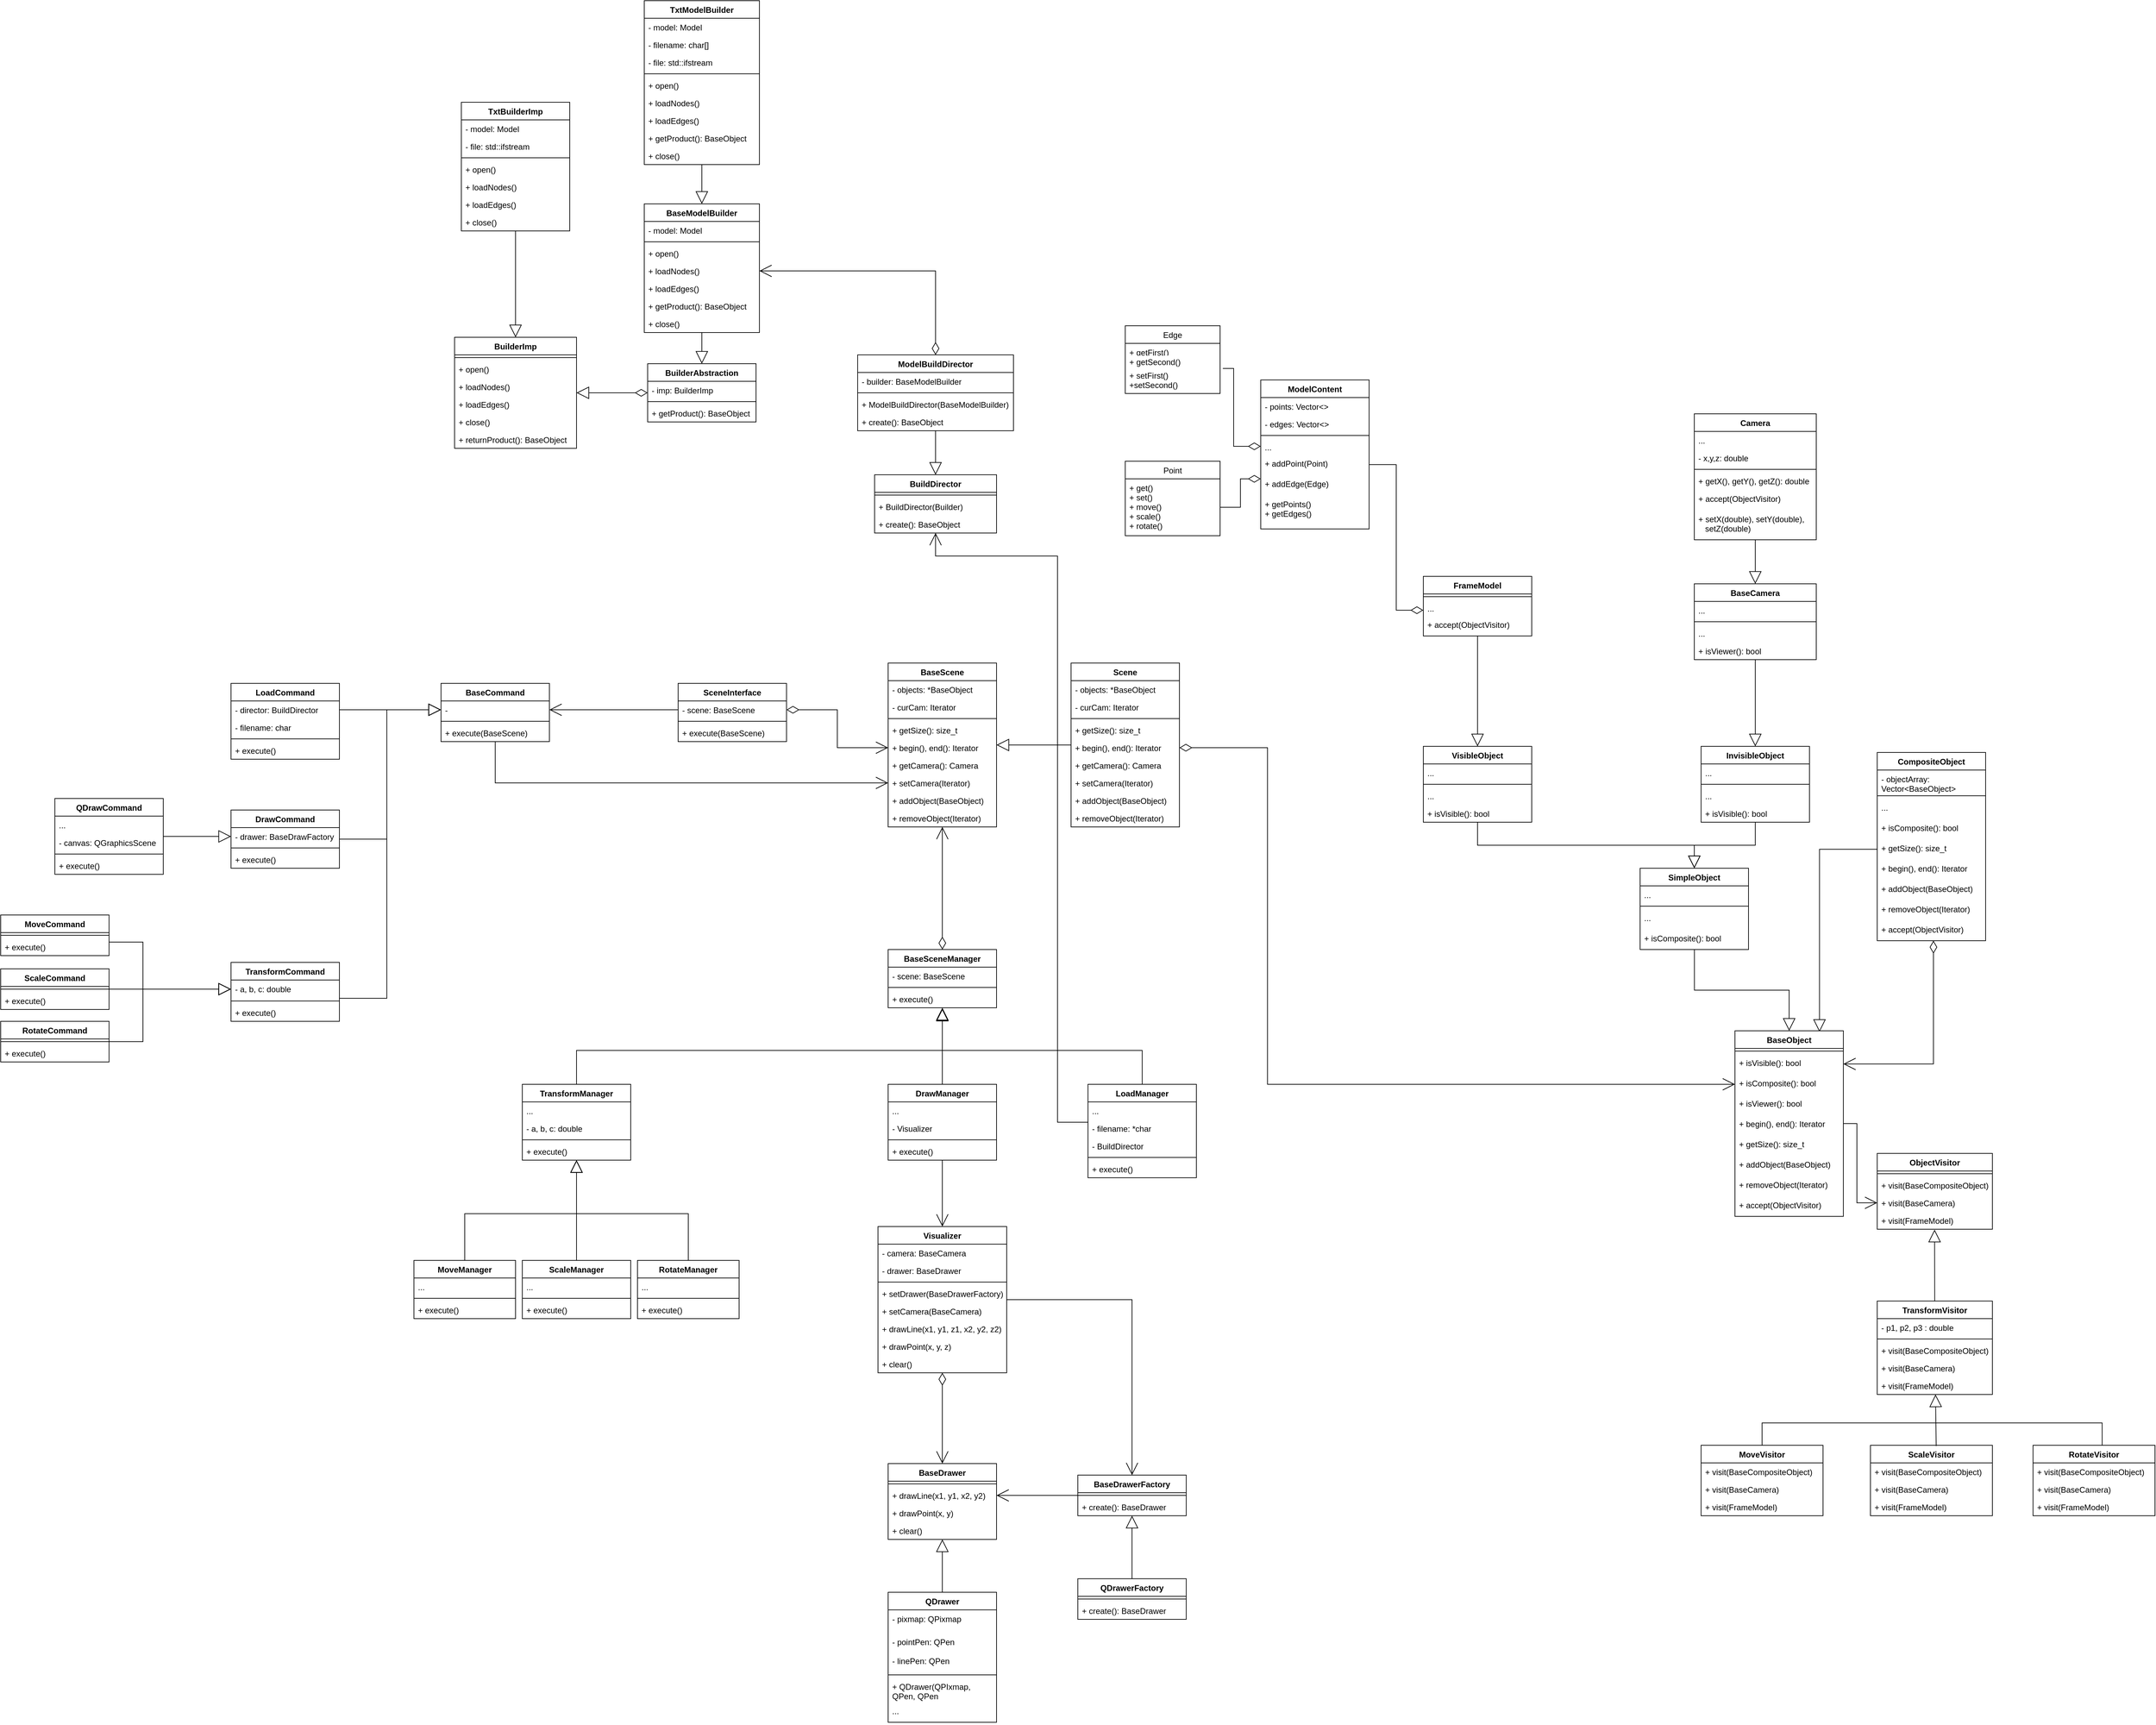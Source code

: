 <mxfile version="14.7.7" type="device"><diagram id="C5RBs43oDa-KdzZeNtuy" name="Page-1"><mxGraphModel dx="1422" dy="762" grid="1" gridSize="10" guides="1" tooltips="1" connect="1" arrows="1" fold="1" page="1" pageScale="1" pageWidth="3300" pageHeight="4681" math="0" shadow="0"><root><mxCell id="WIyWlLk6GJQsqaUBKTNV-0"/><mxCell id="WIyWlLk6GJQsqaUBKTNV-1" parent="WIyWlLk6GJQsqaUBKTNV-0"/><mxCell id="m2cF-GqTeHowifeM9ZPO-51" value="" style="endArrow=block;endFill=0;endSize=16;html=1;entryX=0.78;entryY=0.006;entryDx=0;entryDy=0;entryPerimeter=0;strokeColor=#000000;rounded=0;edgeStyle=orthogonalEdgeStyle;exitX=0;exitY=0.5;exitDx=0;exitDy=0;elbow=vertical;" parent="WIyWlLk6GJQsqaUBKTNV-1" source="m2cF-GqTeHowifeM9ZPO-20" target="LKuItXzskN6m5TGHYu66-60" edge="1"><mxGeometry width="160" relative="1" as="geometry"><mxPoint x="2765" y="1281" as="sourcePoint"/><mxPoint x="2860" y="1431" as="targetPoint"/></mxGeometry></mxCell><mxCell id="m2cF-GqTeHowifeM9ZPO-61" value="" style="endArrow=block;endSize=16;endFill=0;html=1;strokeColor=#000000;exitX=0.501;exitY=0.988;exitDx=0;exitDy=0;exitPerimeter=0;entryX=0.5;entryY=0;entryDx=0;entryDy=0;edgeStyle=elbowEdgeStyle;elbow=vertical;rounded=0;" parent="WIyWlLk6GJQsqaUBKTNV-1" target="LKuItXzskN6m5TGHYu66-60" edge="1"><mxGeometry width="160" relative="1" as="geometry"><mxPoint x="2560.16" y="1440.64" as="sourcePoint"/><mxPoint x="2780" y="1411" as="targetPoint"/></mxGeometry></mxCell><mxCell id="m2cF-GqTeHowifeM9ZPO-67" style="edgeStyle=elbowEdgeStyle;rounded=0;orthogonalLoop=1;jettySize=auto;elbow=vertical;html=1;endArrow=block;endFill=0;endSize=16;strokeColor=#000000;strokeWidth=1;" parent="WIyWlLk6GJQsqaUBKTNV-1" source="m2cF-GqTeHowifeM9ZPO-26" edge="1"><mxGeometry relative="1" as="geometry"><mxPoint x="2560" y="1321" as="targetPoint"/></mxGeometry></mxCell><mxCell id="m2cF-GqTeHowifeM9ZPO-64" style="edgeStyle=elbowEdgeStyle;rounded=0;orthogonalLoop=1;jettySize=auto;elbow=vertical;html=1;entryX=0.5;entryY=0;entryDx=0;entryDy=0;strokeColor=#000000;endSize=16;endArrow=block;endFill=0;" parent="WIyWlLk6GJQsqaUBKTNV-1" source="LKuItXzskN6m5TGHYu66-67" target="m2cF-GqTeHowifeM9ZPO-3" edge="1"><mxGeometry relative="1" as="geometry"/></mxCell><mxCell id="m2cF-GqTeHowifeM9ZPO-68" style="edgeStyle=elbowEdgeStyle;rounded=0;orthogonalLoop=1;jettySize=auto;elbow=vertical;html=1;entryX=0.5;entryY=0;entryDx=0;entryDy=0;endArrow=block;endFill=0;endSize=16;strokeColor=#000000;strokeWidth=1;" parent="WIyWlLk6GJQsqaUBKTNV-1" source="LKuItXzskN6m5TGHYu66-8" target="LKuItXzskN6m5TGHYu66-67" edge="1"><mxGeometry relative="1" as="geometry"/></mxCell><mxCell id="m2cF-GqTeHowifeM9ZPO-76" value="" style="endArrow=open;html=1;endSize=16;startArrow=diamondThin;startSize=16;startFill=0;edgeStyle=orthogonalEdgeStyle;align=left;verticalAlign=bottom;strokeColor=#000000;strokeWidth=1;entryX=1;entryY=0.5;entryDx=0;entryDy=0;rounded=0;" parent="WIyWlLk6GJQsqaUBKTNV-1" source="ZRktr_LTEsPebSSuCV2o-44" target="LKuItXzskN6m5TGHYu66-63" edge="1"><mxGeometry x="-0.842" y="17" relative="1" as="geometry"><mxPoint x="2913" y="1420" as="sourcePoint"/><mxPoint x="3040" y="1511" as="targetPoint"/><Array as="points"><mxPoint x="2913" y="1610"/></Array><mxPoint as="offset"/></mxGeometry></mxCell><mxCell id="m2cF-GqTeHowifeM9ZPO-141" value="" style="edgeStyle=orthogonalEdgeStyle;rounded=0;orthogonalLoop=1;jettySize=auto;html=1;endArrow=block;endFill=0;endSize=16;strokeColor=#000000;strokeWidth=1;" parent="WIyWlLk6GJQsqaUBKTNV-1" source="m2cF-GqTeHowifeM9ZPO-109" target="m2cF-GqTeHowifeM9ZPO-131" edge="1"><mxGeometry relative="1" as="geometry"/></mxCell><mxCell id="m2cF-GqTeHowifeM9ZPO-207" style="edgeStyle=orthogonalEdgeStyle;rounded=0;orthogonalLoop=1;jettySize=auto;html=1;entryX=0.5;entryY=0;entryDx=0;entryDy=0;startArrow=none;startFill=0;startSize=16;endArrow=block;endFill=0;endSize=16;strokeColor=#000000;strokeWidth=1;" parent="WIyWlLk6GJQsqaUBKTNV-1" source="m2cF-GqTeHowifeM9ZPO-201" target="m2cF-GqTeHowifeM9ZPO-184" edge="1"><mxGeometry relative="1" as="geometry"/></mxCell><mxCell id="m2cF-GqTeHowifeM9ZPO-209" style="edgeStyle=orthogonalEdgeStyle;rounded=0;orthogonalLoop=1;jettySize=auto;html=1;startArrow=diamondThin;startFill=0;startSize=16;endArrow=open;endFill=0;endSize=16;strokeColor=#000000;strokeWidth=1;entryX=1;entryY=0.5;entryDx=0;entryDy=0;" parent="WIyWlLk6GJQsqaUBKTNV-1" source="m2cF-GqTeHowifeM9ZPO-201" target="z-JeLjXDN4lgydVniXxk-24" edge="1"><mxGeometry relative="1" as="geometry"><mxPoint x="1190" y="440" as="targetPoint"/></mxGeometry></mxCell><mxCell id="z-JeLjXDN4lgydVniXxk-18" style="edgeStyle=orthogonalEdgeStyle;rounded=0;orthogonalLoop=1;jettySize=auto;html=1;entryX=0.5;entryY=0;entryDx=0;entryDy=0;startArrow=none;startFill=0;startSize=16;endArrow=block;endFill=0;endSize=16;" parent="WIyWlLk6GJQsqaUBKTNV-1" source="z-JeLjXDN4lgydVniXxk-14" target="z-JeLjXDN4lgydVniXxk-4" edge="1"><mxGeometry relative="1" as="geometry"/></mxCell><mxCell id="z-JeLjXDN4lgydVniXxk-28" style="edgeStyle=orthogonalEdgeStyle;rounded=0;orthogonalLoop=1;jettySize=auto;html=1;entryX=0.5;entryY=0;entryDx=0;entryDy=0;startArrow=none;startFill=0;startSize=16;endArrow=block;endFill=0;endSize=16;" parent="WIyWlLk6GJQsqaUBKTNV-1" source="z-JeLjXDN4lgydVniXxk-20" target="z-JeLjXDN4lgydVniXxk-0" edge="1"><mxGeometry relative="1" as="geometry"/></mxCell><mxCell id="z-JeLjXDN4lgydVniXxk-40" style="edgeStyle=orthogonalEdgeStyle;rounded=0;orthogonalLoop=1;jettySize=auto;html=1;entryX=1;entryY=0.5;entryDx=0;entryDy=0;startArrow=diamondThin;startFill=0;startSize=16;endArrow=block;endFill=0;endSize=16;" parent="WIyWlLk6GJQsqaUBKTNV-1" source="z-JeLjXDN4lgydVniXxk-0" target="z-JeLjXDN4lgydVniXxk-4" edge="1"><mxGeometry relative="1" as="geometry"/></mxCell><mxCell id="z-JeLjXDN4lgydVniXxk-39" style="edgeStyle=orthogonalEdgeStyle;rounded=0;orthogonalLoop=1;jettySize=auto;html=1;entryX=0.5;entryY=0;entryDx=0;entryDy=0;startArrow=none;startFill=0;startSize=16;endArrow=block;endFill=0;endSize=16;" parent="WIyWlLk6GJQsqaUBKTNV-1" source="z-JeLjXDN4lgydVniXxk-29" target="z-JeLjXDN4lgydVniXxk-20" edge="1"><mxGeometry relative="1" as="geometry"/></mxCell><mxCell id="z-JeLjXDN4lgydVniXxk-20" value="BaseModelBuilder" style="swimlane;fontStyle=1;align=center;verticalAlign=top;childLayout=stackLayout;horizontal=1;startSize=26;horizontalStack=0;resizeParent=1;resizeParentMax=0;resizeLast=0;collapsible=1;marginBottom=0;" parent="WIyWlLk6GJQsqaUBKTNV-1" vertex="1"><mxGeometry x="1010" y="340" width="170" height="190" as="geometry"/></mxCell><mxCell id="z-JeLjXDN4lgydVniXxk-21" value="- model: Model" style="text;strokeColor=none;fillColor=none;align=left;verticalAlign=top;spacingLeft=4;spacingRight=4;overflow=hidden;rotatable=0;points=[[0,0.5],[1,0.5]];portConstraint=eastwest;" parent="z-JeLjXDN4lgydVniXxk-20" vertex="1"><mxGeometry y="26" width="170" height="26" as="geometry"/></mxCell><mxCell id="z-JeLjXDN4lgydVniXxk-22" value="" style="line;strokeWidth=1;fillColor=none;align=left;verticalAlign=middle;spacingTop=-1;spacingLeft=3;spacingRight=3;rotatable=0;labelPosition=right;points=[];portConstraint=eastwest;" parent="z-JeLjXDN4lgydVniXxk-20" vertex="1"><mxGeometry y="52" width="170" height="8" as="geometry"/></mxCell><mxCell id="z-JeLjXDN4lgydVniXxk-23" value="+ open()" style="text;strokeColor=none;fillColor=none;align=left;verticalAlign=top;spacingLeft=4;spacingRight=4;overflow=hidden;rotatable=0;points=[[0,0.5],[1,0.5]];portConstraint=eastwest;" parent="z-JeLjXDN4lgydVniXxk-20" vertex="1"><mxGeometry y="60" width="170" height="26" as="geometry"/></mxCell><mxCell id="z-JeLjXDN4lgydVniXxk-24" value="+ loadNodes()" style="text;strokeColor=none;fillColor=none;align=left;verticalAlign=top;spacingLeft=4;spacingRight=4;overflow=hidden;rotatable=0;points=[[0,0.5],[1,0.5]];portConstraint=eastwest;" parent="z-JeLjXDN4lgydVniXxk-20" vertex="1"><mxGeometry y="86" width="170" height="26" as="geometry"/></mxCell><mxCell id="z-JeLjXDN4lgydVniXxk-25" value="+ loadEdges()" style="text;strokeColor=none;fillColor=none;align=left;verticalAlign=top;spacingLeft=4;spacingRight=4;overflow=hidden;rotatable=0;points=[[0,0.5],[1,0.5]];portConstraint=eastwest;" parent="z-JeLjXDN4lgydVniXxk-20" vertex="1"><mxGeometry y="112" width="170" height="26" as="geometry"/></mxCell><mxCell id="z-JeLjXDN4lgydVniXxk-26" value="+ getProduct(): BaseObject" style="text;strokeColor=none;fillColor=none;align=left;verticalAlign=top;spacingLeft=4;spacingRight=4;overflow=hidden;rotatable=0;points=[[0,0.5],[1,0.5]];portConstraint=eastwest;" parent="z-JeLjXDN4lgydVniXxk-20" vertex="1"><mxGeometry y="138" width="170" height="26" as="geometry"/></mxCell><mxCell id="z-JeLjXDN4lgydVniXxk-27" value="+ close()" style="text;strokeColor=none;fillColor=none;align=left;verticalAlign=top;spacingLeft=4;spacingRight=4;overflow=hidden;rotatable=0;points=[[0,0.5],[1,0.5]];portConstraint=eastwest;" parent="z-JeLjXDN4lgydVniXxk-20" vertex="1"><mxGeometry y="164" width="170" height="26" as="geometry"/></mxCell><mxCell id="z-JeLjXDN4lgydVniXxk-29" value="TxtModelBuilder" style="swimlane;fontStyle=1;align=center;verticalAlign=top;childLayout=stackLayout;horizontal=1;startSize=26;horizontalStack=0;resizeParent=1;resizeParentMax=0;resizeLast=0;collapsible=1;marginBottom=0;" parent="WIyWlLk6GJQsqaUBKTNV-1" vertex="1"><mxGeometry x="1010" y="40" width="170" height="242" as="geometry"/></mxCell><mxCell id="z-JeLjXDN4lgydVniXxk-41" value="- model: Model" style="text;strokeColor=none;fillColor=none;align=left;verticalAlign=top;spacingLeft=4;spacingRight=4;overflow=hidden;rotatable=0;points=[[0,0.5],[1,0.5]];portConstraint=eastwest;" parent="z-JeLjXDN4lgydVniXxk-29" vertex="1"><mxGeometry y="26" width="170" height="26" as="geometry"/></mxCell><mxCell id="z-JeLjXDN4lgydVniXxk-43" value="- filename: char[]" style="text;strokeColor=none;fillColor=none;align=left;verticalAlign=top;spacingLeft=4;spacingRight=4;overflow=hidden;rotatable=0;points=[[0,0.5],[1,0.5]];portConstraint=eastwest;" parent="z-JeLjXDN4lgydVniXxk-29" vertex="1"><mxGeometry y="52" width="170" height="26" as="geometry"/></mxCell><mxCell id="z-JeLjXDN4lgydVniXxk-42" value="- file: std::ifstream" style="text;strokeColor=none;fillColor=none;align=left;verticalAlign=top;spacingLeft=4;spacingRight=4;overflow=hidden;rotatable=0;points=[[0,0.5],[1,0.5]];portConstraint=eastwest;" parent="z-JeLjXDN4lgydVniXxk-29" vertex="1"><mxGeometry y="78" width="170" height="26" as="geometry"/></mxCell><mxCell id="z-JeLjXDN4lgydVniXxk-33" value="" style="line;strokeWidth=1;fillColor=none;align=left;verticalAlign=middle;spacingTop=-1;spacingLeft=3;spacingRight=3;rotatable=0;labelPosition=right;points=[];portConstraint=eastwest;" parent="z-JeLjXDN4lgydVniXxk-29" vertex="1"><mxGeometry y="104" width="170" height="8" as="geometry"/></mxCell><mxCell id="z-JeLjXDN4lgydVniXxk-34" value="+ open()" style="text;strokeColor=none;fillColor=none;align=left;verticalAlign=top;spacingLeft=4;spacingRight=4;overflow=hidden;rotatable=0;points=[[0,0.5],[1,0.5]];portConstraint=eastwest;" parent="z-JeLjXDN4lgydVniXxk-29" vertex="1"><mxGeometry y="112" width="170" height="26" as="geometry"/></mxCell><mxCell id="z-JeLjXDN4lgydVniXxk-35" value="+ loadNodes()" style="text;strokeColor=none;fillColor=none;align=left;verticalAlign=top;spacingLeft=4;spacingRight=4;overflow=hidden;rotatable=0;points=[[0,0.5],[1,0.5]];portConstraint=eastwest;" parent="z-JeLjXDN4lgydVniXxk-29" vertex="1"><mxGeometry y="138" width="170" height="26" as="geometry"/></mxCell><mxCell id="z-JeLjXDN4lgydVniXxk-36" value="+ loadEdges()" style="text;strokeColor=none;fillColor=none;align=left;verticalAlign=top;spacingLeft=4;spacingRight=4;overflow=hidden;rotatable=0;points=[[0,0.5],[1,0.5]];portConstraint=eastwest;" parent="z-JeLjXDN4lgydVniXxk-29" vertex="1"><mxGeometry y="164" width="170" height="26" as="geometry"/></mxCell><mxCell id="z-JeLjXDN4lgydVniXxk-37" value="+ getProduct(): BaseObject" style="text;strokeColor=none;fillColor=none;align=left;verticalAlign=top;spacingLeft=4;spacingRight=4;overflow=hidden;rotatable=0;points=[[0,0.5],[1,0.5]];portConstraint=eastwest;" parent="z-JeLjXDN4lgydVniXxk-29" vertex="1"><mxGeometry y="190" width="170" height="26" as="geometry"/></mxCell><mxCell id="z-JeLjXDN4lgydVniXxk-38" value="+ close()" style="text;strokeColor=none;fillColor=none;align=left;verticalAlign=top;spacingLeft=4;spacingRight=4;overflow=hidden;rotatable=0;points=[[0,0.5],[1,0.5]];portConstraint=eastwest;" parent="z-JeLjXDN4lgydVniXxk-29" vertex="1"><mxGeometry y="216" width="170" height="26" as="geometry"/></mxCell><mxCell id="z-JeLjXDN4lgydVniXxk-14" value="TxtBuilderImp" style="swimlane;fontStyle=1;align=center;verticalAlign=top;childLayout=stackLayout;horizontal=1;startSize=26;horizontalStack=0;resizeParent=1;resizeParentMax=0;resizeLast=0;collapsible=1;marginBottom=0;" parent="WIyWlLk6GJQsqaUBKTNV-1" vertex="1"><mxGeometry x="740" y="190" width="160" height="190" as="geometry"/></mxCell><mxCell id="z-JeLjXDN4lgydVniXxk-32" value="- model: Model" style="text;strokeColor=none;fillColor=none;align=left;verticalAlign=top;spacingLeft=4;spacingRight=4;overflow=hidden;rotatable=0;points=[[0,0.5],[1,0.5]];portConstraint=eastwest;" parent="z-JeLjXDN4lgydVniXxk-14" vertex="1"><mxGeometry y="26" width="160" height="26" as="geometry"/></mxCell><mxCell id="z-JeLjXDN4lgydVniXxk-31" value="- file: std::ifstream" style="text;strokeColor=none;fillColor=none;align=left;verticalAlign=top;spacingLeft=4;spacingRight=4;overflow=hidden;rotatable=0;points=[[0,0.5],[1,0.5]];portConstraint=eastwest;" parent="z-JeLjXDN4lgydVniXxk-14" vertex="1"><mxGeometry y="52" width="160" height="26" as="geometry"/></mxCell><mxCell id="z-JeLjXDN4lgydVniXxk-16" value="" style="line;strokeWidth=1;fillColor=none;align=left;verticalAlign=middle;spacingTop=-1;spacingLeft=3;spacingRight=3;rotatable=0;labelPosition=right;points=[];portConstraint=eastwest;" parent="z-JeLjXDN4lgydVniXxk-14" vertex="1"><mxGeometry y="78" width="160" height="8" as="geometry"/></mxCell><mxCell id="z-JeLjXDN4lgydVniXxk-17" value="+ open()" style="text;strokeColor=none;fillColor=none;align=left;verticalAlign=top;spacingLeft=4;spacingRight=4;overflow=hidden;rotatable=0;points=[[0,0.5],[1,0.5]];portConstraint=eastwest;" parent="z-JeLjXDN4lgydVniXxk-14" vertex="1"><mxGeometry y="86" width="160" height="26" as="geometry"/></mxCell><mxCell id="z-JeLjXDN4lgydVniXxk-44" value="+ loadNodes()" style="text;strokeColor=none;fillColor=none;align=left;verticalAlign=top;spacingLeft=4;spacingRight=4;overflow=hidden;rotatable=0;points=[[0,0.5],[1,0.5]];portConstraint=eastwest;" parent="z-JeLjXDN4lgydVniXxk-14" vertex="1"><mxGeometry y="112" width="160" height="26" as="geometry"/></mxCell><mxCell id="z-JeLjXDN4lgydVniXxk-45" value="+ loadEdges()" style="text;strokeColor=none;fillColor=none;align=left;verticalAlign=top;spacingLeft=4;spacingRight=4;overflow=hidden;rotatable=0;points=[[0,0.5],[1,0.5]];portConstraint=eastwest;" parent="z-JeLjXDN4lgydVniXxk-14" vertex="1"><mxGeometry y="138" width="160" height="26" as="geometry"/></mxCell><mxCell id="z-JeLjXDN4lgydVniXxk-46" value="+ close()" style="text;strokeColor=none;fillColor=none;align=left;verticalAlign=top;spacingLeft=4;spacingRight=4;overflow=hidden;rotatable=0;points=[[0,0.5],[1,0.5]];portConstraint=eastwest;" parent="z-JeLjXDN4lgydVniXxk-14" vertex="1"><mxGeometry y="164" width="160" height="26" as="geometry"/></mxCell><mxCell id="m2cF-GqTeHowifeM9ZPO-142" style="edgeStyle=orthogonalEdgeStyle;rounded=0;orthogonalLoop=1;jettySize=auto;html=1;entryX=0;entryY=0.5;entryDx=0;entryDy=0;endArrow=open;endFill=0;endSize=16;strokeColor=#000000;strokeWidth=1;startArrow=diamondThin;startFill=0;startSize=16;exitX=1;exitY=0.5;exitDx=0;exitDy=0;" parent="WIyWlLk6GJQsqaUBKTNV-1" target="m2cF-GqTeHowifeM9ZPO-2" edge="1"><mxGeometry relative="1" as="geometry"><Array as="points"><mxPoint x="1930" y="1143"/><mxPoint x="1930" y="1640"/></Array><mxPoint x="1800" y="1143" as="sourcePoint"/></mxGeometry></mxCell><mxCell id="m2cF-GqTeHowifeM9ZPO-184" value="BuildDirector" style="swimlane;fontStyle=1;align=center;verticalAlign=top;childLayout=stackLayout;horizontal=1;startSize=26;horizontalStack=0;resizeParent=1;resizeParentMax=0;resizeLast=0;collapsible=1;marginBottom=0;" parent="WIyWlLk6GJQsqaUBKTNV-1" vertex="1"><mxGeometry x="1350" y="740" width="180" height="86" as="geometry"/></mxCell><mxCell id="m2cF-GqTeHowifeM9ZPO-186" value="" style="line;strokeWidth=1;fillColor=none;align=left;verticalAlign=middle;spacingTop=-1;spacingLeft=3;spacingRight=3;rotatable=0;labelPosition=right;points=[];portConstraint=eastwest;" parent="m2cF-GqTeHowifeM9ZPO-184" vertex="1"><mxGeometry y="26" width="180" height="8" as="geometry"/></mxCell><mxCell id="m2cF-GqTeHowifeM9ZPO-187" value="+ BuildDirector(Builder)" style="text;strokeColor=none;fillColor=none;align=left;verticalAlign=top;spacingLeft=4;spacingRight=4;overflow=hidden;rotatable=0;points=[[0,0.5],[1,0.5]];portConstraint=eastwest;" parent="m2cF-GqTeHowifeM9ZPO-184" vertex="1"><mxGeometry y="34" width="180" height="26" as="geometry"/></mxCell><mxCell id="m2cF-GqTeHowifeM9ZPO-188" value="+ create(): BaseObject" style="text;strokeColor=none;fillColor=none;align=left;verticalAlign=top;spacingLeft=4;spacingRight=4;overflow=hidden;rotatable=0;points=[[0,0.5],[1,0.5]];portConstraint=eastwest;" parent="m2cF-GqTeHowifeM9ZPO-184" vertex="1"><mxGeometry y="60" width="180" height="26" as="geometry"/></mxCell><mxCell id="z-JeLjXDN4lgydVniXxk-0" value="BuilderAbstraction" style="swimlane;fontStyle=1;align=center;verticalAlign=top;childLayout=stackLayout;horizontal=1;startSize=26;horizontalStack=0;resizeParent=1;resizeParentMax=0;resizeLast=0;collapsible=1;marginBottom=0;" parent="WIyWlLk6GJQsqaUBKTNV-1" vertex="1"><mxGeometry x="1015" y="576" width="160" height="86" as="geometry"/></mxCell><mxCell id="z-JeLjXDN4lgydVniXxk-48" value="- imp: BuilderImp" style="text;strokeColor=none;fillColor=none;align=left;verticalAlign=top;spacingLeft=4;spacingRight=4;overflow=hidden;rotatable=0;points=[[0,0.5],[1,0.5]];portConstraint=eastwest;" parent="z-JeLjXDN4lgydVniXxk-0" vertex="1"><mxGeometry y="26" width="160" height="26" as="geometry"/></mxCell><mxCell id="z-JeLjXDN4lgydVniXxk-2" value="" style="line;strokeWidth=1;fillColor=none;align=left;verticalAlign=middle;spacingTop=-1;spacingLeft=3;spacingRight=3;rotatable=0;labelPosition=right;points=[];portConstraint=eastwest;" parent="z-JeLjXDN4lgydVniXxk-0" vertex="1"><mxGeometry y="52" width="160" height="8" as="geometry"/></mxCell><mxCell id="z-JeLjXDN4lgydVniXxk-19" value="+ getProduct(): BaseObject" style="text;strokeColor=none;fillColor=none;align=left;verticalAlign=top;spacingLeft=4;spacingRight=4;overflow=hidden;rotatable=0;points=[[0,0.5],[1,0.5]];portConstraint=eastwest;" parent="z-JeLjXDN4lgydVniXxk-0" vertex="1"><mxGeometry y="60" width="160" height="26" as="geometry"/></mxCell><mxCell id="m2cF-GqTeHowifeM9ZPO-201" value="ModelBuildDirector" style="swimlane;fontStyle=1;align=center;verticalAlign=top;childLayout=stackLayout;horizontal=1;startSize=26;horizontalStack=0;resizeParent=1;resizeParentMax=0;resizeLast=0;collapsible=1;marginBottom=0;" parent="WIyWlLk6GJQsqaUBKTNV-1" vertex="1"><mxGeometry x="1325" y="563" width="230" height="112" as="geometry"/></mxCell><mxCell id="m2cF-GqTeHowifeM9ZPO-206" value="- builder: BaseModelBuilder" style="text;strokeColor=none;fillColor=none;align=left;verticalAlign=top;spacingLeft=4;spacingRight=4;overflow=hidden;rotatable=0;points=[[0,0.5],[1,0.5]];portConstraint=eastwest;" parent="m2cF-GqTeHowifeM9ZPO-201" vertex="1"><mxGeometry y="26" width="230" height="26" as="geometry"/></mxCell><mxCell id="m2cF-GqTeHowifeM9ZPO-202" value="" style="line;strokeWidth=1;fillColor=none;align=left;verticalAlign=middle;spacingTop=-1;spacingLeft=3;spacingRight=3;rotatable=0;labelPosition=right;points=[];portConstraint=eastwest;" parent="m2cF-GqTeHowifeM9ZPO-201" vertex="1"><mxGeometry y="52" width="230" height="8" as="geometry"/></mxCell><mxCell id="m2cF-GqTeHowifeM9ZPO-203" value="+ ModelBuildDirector(BaseModelBuilder)" style="text;strokeColor=none;fillColor=none;align=left;verticalAlign=top;spacingLeft=4;spacingRight=4;overflow=hidden;rotatable=0;points=[[0,0.5],[1,0.5]];portConstraint=eastwest;" parent="m2cF-GqTeHowifeM9ZPO-201" vertex="1"><mxGeometry y="60" width="230" height="26" as="geometry"/></mxCell><mxCell id="m2cF-GqTeHowifeM9ZPO-204" value="+ create(): BaseObject" style="text;strokeColor=none;fillColor=none;align=left;verticalAlign=top;spacingLeft=4;spacingRight=4;overflow=hidden;rotatable=0;points=[[0,0.5],[1,0.5]];portConstraint=eastwest;" parent="m2cF-GqTeHowifeM9ZPO-201" vertex="1"><mxGeometry y="86" width="230" height="26" as="geometry"/></mxCell><mxCell id="z-JeLjXDN4lgydVniXxk-4" value="BuilderImp" style="swimlane;fontStyle=1;align=center;verticalAlign=top;childLayout=stackLayout;horizontal=1;startSize=26;horizontalStack=0;resizeParent=1;resizeParentMax=0;resizeLast=0;collapsible=1;marginBottom=0;" parent="WIyWlLk6GJQsqaUBKTNV-1" vertex="1"><mxGeometry x="730" y="537" width="180" height="164" as="geometry"/></mxCell><mxCell id="z-JeLjXDN4lgydVniXxk-6" value="" style="line;strokeWidth=1;fillColor=none;align=left;verticalAlign=middle;spacingTop=-1;spacingLeft=3;spacingRight=3;rotatable=0;labelPosition=right;points=[];portConstraint=eastwest;" parent="z-JeLjXDN4lgydVniXxk-4" vertex="1"><mxGeometry y="26" width="180" height="8" as="geometry"/></mxCell><mxCell id="z-JeLjXDN4lgydVniXxk-54" value="+ open()" style="text;strokeColor=none;fillColor=none;align=left;verticalAlign=top;spacingLeft=4;spacingRight=4;overflow=hidden;rotatable=0;points=[[0,0.5],[1,0.5]];portConstraint=eastwest;" parent="z-JeLjXDN4lgydVniXxk-4" vertex="1"><mxGeometry y="34" width="180" height="26" as="geometry"/></mxCell><mxCell id="z-JeLjXDN4lgydVniXxk-55" value="+ loadNodes()" style="text;strokeColor=none;fillColor=none;align=left;verticalAlign=top;spacingLeft=4;spacingRight=4;overflow=hidden;rotatable=0;points=[[0,0.5],[1,0.5]];portConstraint=eastwest;" parent="z-JeLjXDN4lgydVniXxk-4" vertex="1"><mxGeometry y="60" width="180" height="26" as="geometry"/></mxCell><mxCell id="z-JeLjXDN4lgydVniXxk-56" value="+ loadEdges()" style="text;strokeColor=none;fillColor=none;align=left;verticalAlign=top;spacingLeft=4;spacingRight=4;overflow=hidden;rotatable=0;points=[[0,0.5],[1,0.5]];portConstraint=eastwest;" parent="z-JeLjXDN4lgydVniXxk-4" vertex="1"><mxGeometry y="86" width="180" height="26" as="geometry"/></mxCell><mxCell id="z-JeLjXDN4lgydVniXxk-57" value="+ close()" style="text;strokeColor=none;fillColor=none;align=left;verticalAlign=top;spacingLeft=4;spacingRight=4;overflow=hidden;rotatable=0;points=[[0,0.5],[1,0.5]];portConstraint=eastwest;" parent="z-JeLjXDN4lgydVniXxk-4" vertex="1"><mxGeometry y="112" width="180" height="26" as="geometry"/></mxCell><mxCell id="z-JeLjXDN4lgydVniXxk-7" value="+ returnProduct(): BaseObject" style="text;strokeColor=none;fillColor=none;align=left;verticalAlign=top;spacingLeft=4;spacingRight=4;overflow=hidden;rotatable=0;points=[[0,0.5],[1,0.5]];portConstraint=eastwest;" parent="z-JeLjXDN4lgydVniXxk-4" vertex="1"><mxGeometry y="138" width="180" height="26" as="geometry"/></mxCell><mxCell id="m2cF-GqTeHowifeM9ZPO-3" value="SimpleObject" style="swimlane;fontStyle=1;align=center;verticalAlign=top;childLayout=stackLayout;horizontal=1;startSize=26;horizontalStack=0;resizeParent=1;resizeParentMax=0;resizeLast=0;collapsible=1;marginBottom=0;" parent="WIyWlLk6GJQsqaUBKTNV-1" vertex="1"><mxGeometry x="2480" y="1321" width="160" height="120" as="geometry"/></mxCell><mxCell id="m2cF-GqTeHowifeM9ZPO-62" value="..." style="text;strokeColor=none;fillColor=none;align=left;verticalAlign=top;spacingLeft=4;spacingRight=4;overflow=hidden;rotatable=0;points=[[0,0.5],[1,0.5]];portConstraint=eastwest;" parent="m2cF-GqTeHowifeM9ZPO-3" vertex="1"><mxGeometry y="26" width="160" height="26" as="geometry"/></mxCell><mxCell id="m2cF-GqTeHowifeM9ZPO-4" value="" style="line;strokeWidth=1;fillColor=none;align=left;verticalAlign=middle;spacingTop=-1;spacingLeft=3;spacingRight=3;rotatable=0;labelPosition=right;points=[];portConstraint=eastwest;" parent="m2cF-GqTeHowifeM9ZPO-3" vertex="1"><mxGeometry y="52" width="160" height="8" as="geometry"/></mxCell><mxCell id="m2cF-GqTeHowifeM9ZPO-11" value="..." style="text;strokeColor=none;fillColor=none;align=left;verticalAlign=top;spacingLeft=4;spacingRight=4;overflow=hidden;rotatable=0;points=[[0,0.5],[1,0.5]];portConstraint=eastwest;" parent="m2cF-GqTeHowifeM9ZPO-3" vertex="1"><mxGeometry y="60" width="160" height="30" as="geometry"/></mxCell><mxCell id="tVToSis9b_hYtMSrYG2j-28" value="+ isComposite(): bool" style="text;strokeColor=none;fillColor=none;align=left;verticalAlign=top;spacingLeft=4;spacingRight=4;overflow=hidden;rotatable=0;points=[[0,0.5],[1,0.5]];portConstraint=eastwest;" parent="m2cF-GqTeHowifeM9ZPO-3" vertex="1"><mxGeometry y="90" width="160" height="30" as="geometry"/></mxCell><mxCell id="LKuItXzskN6m5TGHYu66-67" value="InvisibleObject" style="swimlane;fontStyle=1;align=center;verticalAlign=top;childLayout=stackLayout;horizontal=1;startSize=26;horizontalStack=0;resizeParent=1;resizeParentMax=0;resizeLast=0;collapsible=1;marginBottom=0;" parent="WIyWlLk6GJQsqaUBKTNV-1" vertex="1"><mxGeometry x="2570" y="1141" width="160" height="112" as="geometry"/></mxCell><mxCell id="LKuItXzskN6m5TGHYu66-68" value="..." style="text;strokeColor=none;fillColor=none;align=left;verticalAlign=top;spacingLeft=4;spacingRight=4;overflow=hidden;rotatable=0;points=[[0,0.5],[1,0.5]];portConstraint=eastwest;" parent="LKuItXzskN6m5TGHYu66-67" vertex="1"><mxGeometry y="26" width="160" height="26" as="geometry"/></mxCell><mxCell id="LKuItXzskN6m5TGHYu66-69" value="" style="line;strokeWidth=1;fillColor=none;align=left;verticalAlign=middle;spacingTop=-1;spacingLeft=3;spacingRight=3;rotatable=0;labelPosition=right;points=[];portConstraint=eastwest;" parent="LKuItXzskN6m5TGHYu66-67" vertex="1"><mxGeometry y="52" width="160" height="8" as="geometry"/></mxCell><mxCell id="m2cF-GqTeHowifeM9ZPO-25" value="..." style="text;strokeColor=none;fillColor=none;align=left;verticalAlign=top;spacingLeft=4;spacingRight=4;overflow=hidden;rotatable=0;points=[[0,0.5],[1,0.5]];portConstraint=eastwest;" parent="LKuItXzskN6m5TGHYu66-67" vertex="1"><mxGeometry y="60" width="160" height="26" as="geometry"/></mxCell><mxCell id="LKuItXzskN6m5TGHYu66-70" value="+ isVisible(): bool" style="text;strokeColor=none;fillColor=none;align=left;verticalAlign=top;spacingLeft=4;spacingRight=4;overflow=hidden;rotatable=0;points=[[0,0.5],[1,0.5]];portConstraint=eastwest;" parent="LKuItXzskN6m5TGHYu66-67" vertex="1"><mxGeometry y="86" width="160" height="26" as="geometry"/></mxCell><mxCell id="m2cF-GqTeHowifeM9ZPO-26" value="VisibleObject" style="swimlane;fontStyle=1;align=center;verticalAlign=top;childLayout=stackLayout;horizontal=1;startSize=26;horizontalStack=0;resizeParent=1;resizeParentMax=0;resizeLast=0;collapsible=1;marginBottom=0;" parent="WIyWlLk6GJQsqaUBKTNV-1" vertex="1"><mxGeometry x="2160" y="1141" width="160" height="112" as="geometry"/></mxCell><mxCell id="m2cF-GqTeHowifeM9ZPO-27" value="..." style="text;strokeColor=none;fillColor=none;align=left;verticalAlign=top;spacingLeft=4;spacingRight=4;overflow=hidden;rotatable=0;points=[[0,0.5],[1,0.5]];portConstraint=eastwest;" parent="m2cF-GqTeHowifeM9ZPO-26" vertex="1"><mxGeometry y="26" width="160" height="26" as="geometry"/></mxCell><mxCell id="m2cF-GqTeHowifeM9ZPO-28" value="" style="line;strokeWidth=1;fillColor=none;align=left;verticalAlign=middle;spacingTop=-1;spacingLeft=3;spacingRight=3;rotatable=0;labelPosition=right;points=[];portConstraint=eastwest;" parent="m2cF-GqTeHowifeM9ZPO-26" vertex="1"><mxGeometry y="52" width="160" height="8" as="geometry"/></mxCell><mxCell id="m2cF-GqTeHowifeM9ZPO-29" value="..." style="text;strokeColor=none;fillColor=none;align=left;verticalAlign=top;spacingLeft=4;spacingRight=4;overflow=hidden;rotatable=0;points=[[0,0.5],[1,0.5]];portConstraint=eastwest;" parent="m2cF-GqTeHowifeM9ZPO-26" vertex="1"><mxGeometry y="60" width="160" height="26" as="geometry"/></mxCell><mxCell id="m2cF-GqTeHowifeM9ZPO-30" value="+ isVisible(): bool" style="text;strokeColor=none;fillColor=none;align=left;verticalAlign=top;spacingLeft=4;spacingRight=4;overflow=hidden;rotatable=0;points=[[0,0.5],[1,0.5]];portConstraint=eastwest;" parent="m2cF-GqTeHowifeM9ZPO-26" vertex="1"><mxGeometry y="86" width="160" height="26" as="geometry"/></mxCell><mxCell id="m2cF-GqTeHowifeM9ZPO-256" style="edgeStyle=orthogonalEdgeStyle;rounded=0;orthogonalLoop=1;jettySize=auto;html=1;entryX=0;entryY=0.5;entryDx=0;entryDy=0;startArrow=none;startFill=0;startSize=16;endArrow=open;endFill=0;endSize=16;strokeColor=#000000;strokeWidth=1;" parent="WIyWlLk6GJQsqaUBKTNV-1" source="LKuItXzskN6m5TGHYu66-60" target="m2cF-GqTeHowifeM9ZPO-249" edge="1"><mxGeometry relative="1" as="geometry"/></mxCell><mxCell id="tVToSis9b_hYtMSrYG2j-48" style="edgeStyle=orthogonalEdgeStyle;rounded=0;orthogonalLoop=1;jettySize=auto;html=1;entryX=0.5;entryY=0;entryDx=0;entryDy=0;endArrow=block;endFill=0;endSize=16;" parent="WIyWlLk6GJQsqaUBKTNV-1" source="tVToSis9b_hYtMSrYG2j-41" target="LKuItXzskN6m5TGHYu66-8" edge="1"><mxGeometry relative="1" as="geometry"/></mxCell><mxCell id="LKuItXzskN6m5TGHYu66-8" value="BaseCamera" style="swimlane;fontStyle=1;align=center;verticalAlign=top;childLayout=stackLayout;horizontal=1;startSize=26;horizontalStack=0;resizeParent=1;resizeParentMax=0;resizeLast=0;collapsible=1;marginBottom=0;" parent="WIyWlLk6GJQsqaUBKTNV-1" vertex="1"><mxGeometry x="2560" y="901" width="180" height="112" as="geometry"/></mxCell><mxCell id="ZRktr_LTEsPebSSuCV2o-46" value="..." style="text;strokeColor=none;fillColor=none;align=left;verticalAlign=top;spacingLeft=4;spacingRight=4;overflow=hidden;rotatable=0;points=[[0,0.5],[1,0.5]];portConstraint=eastwest;" parent="LKuItXzskN6m5TGHYu66-8" vertex="1"><mxGeometry y="26" width="180" height="26" as="geometry"/></mxCell><mxCell id="LKuItXzskN6m5TGHYu66-10" value="" style="line;strokeWidth=1;fillColor=none;align=left;verticalAlign=middle;spacingTop=-1;spacingLeft=3;spacingRight=3;rotatable=0;labelPosition=right;points=[];portConstraint=eastwest;" parent="LKuItXzskN6m5TGHYu66-8" vertex="1"><mxGeometry y="52" width="180" height="8" as="geometry"/></mxCell><mxCell id="ZRktr_LTEsPebSSuCV2o-45" value="..." style="text;strokeColor=none;fillColor=none;align=left;verticalAlign=top;spacingLeft=4;spacingRight=4;overflow=hidden;rotatable=0;points=[[0,0.5],[1,0.5]];portConstraint=eastwest;" parent="LKuItXzskN6m5TGHYu66-8" vertex="1"><mxGeometry y="60" width="180" height="26" as="geometry"/></mxCell><mxCell id="LKuItXzskN6m5TGHYu66-11" value="+ isViewer(): bool" style="text;strokeColor=none;fillColor=none;align=left;verticalAlign=top;spacingLeft=4;spacingRight=4;overflow=hidden;rotatable=0;points=[[0,0.5],[1,0.5]];portConstraint=eastwest;" parent="LKuItXzskN6m5TGHYu66-8" vertex="1"><mxGeometry y="86" width="180" height="26" as="geometry"/></mxCell><mxCell id="tVToSis9b_hYtMSrYG2j-56" value="FrameModel" style="swimlane;fontStyle=1;align=center;verticalAlign=top;childLayout=stackLayout;horizontal=1;startSize=26;horizontalStack=0;resizeParent=1;resizeParentMax=0;resizeLast=0;collapsible=1;marginBottom=0;" parent="WIyWlLk6GJQsqaUBKTNV-1" vertex="1"><mxGeometry x="2160" y="890" width="160" height="88" as="geometry"/></mxCell><mxCell id="tVToSis9b_hYtMSrYG2j-58" value="" style="line;strokeWidth=1;fillColor=none;align=left;verticalAlign=middle;spacingTop=-1;spacingLeft=3;spacingRight=3;rotatable=0;labelPosition=right;points=[];portConstraint=eastwest;" parent="tVToSis9b_hYtMSrYG2j-56" vertex="1"><mxGeometry y="26" width="160" height="8" as="geometry"/></mxCell><mxCell id="tVToSis9b_hYtMSrYG2j-59" value="..." style="text;strokeColor=none;fillColor=none;align=left;verticalAlign=top;spacingLeft=4;spacingRight=4;overflow=hidden;rotatable=0;points=[[0,0.5],[1,0.5]];portConstraint=eastwest;" parent="tVToSis9b_hYtMSrYG2j-56" vertex="1"><mxGeometry y="34" width="160" height="24" as="geometry"/></mxCell><mxCell id="tVToSis9b_hYtMSrYG2j-62" value="+ accept(ObjectVisitor)" style="text;strokeColor=none;fillColor=none;align=left;verticalAlign=top;spacingLeft=4;spacingRight=4;overflow=hidden;rotatable=0;points=[[0,0.5],[1,0.5]];portConstraint=eastwest;" parent="tVToSis9b_hYtMSrYG2j-56" vertex="1"><mxGeometry y="58" width="160" height="30" as="geometry"/></mxCell><mxCell id="tVToSis9b_hYtMSrYG2j-41" value="Camera" style="swimlane;fontStyle=1;align=center;verticalAlign=top;childLayout=stackLayout;horizontal=1;startSize=26;horizontalStack=0;resizeParent=1;resizeParentMax=0;resizeLast=0;collapsible=1;marginBottom=0;" parent="WIyWlLk6GJQsqaUBKTNV-1" vertex="1"><mxGeometry x="2560" y="650" width="180" height="186" as="geometry"/></mxCell><mxCell id="tVToSis9b_hYtMSrYG2j-42" value="..." style="text;strokeColor=none;fillColor=none;align=left;verticalAlign=top;spacingLeft=4;spacingRight=4;overflow=hidden;rotatable=0;points=[[0,0.5],[1,0.5]];portConstraint=eastwest;" parent="tVToSis9b_hYtMSrYG2j-41" vertex="1"><mxGeometry y="26" width="180" height="26" as="geometry"/></mxCell><mxCell id="M1MBTR0n3MMwH8XDxEaq-63" value="- x,y,z: double" style="text;strokeColor=none;fillColor=none;align=left;verticalAlign=top;spacingLeft=4;spacingRight=4;overflow=hidden;rotatable=0;points=[[0,0.5],[1,0.5]];portConstraint=eastwest;" parent="tVToSis9b_hYtMSrYG2j-41" vertex="1"><mxGeometry y="52" width="180" height="26" as="geometry"/></mxCell><mxCell id="tVToSis9b_hYtMSrYG2j-43" value="" style="line;strokeWidth=1;fillColor=none;align=left;verticalAlign=middle;spacingTop=-1;spacingLeft=3;spacingRight=3;rotatable=0;labelPosition=right;points=[];portConstraint=eastwest;" parent="tVToSis9b_hYtMSrYG2j-41" vertex="1"><mxGeometry y="78" width="180" height="8" as="geometry"/></mxCell><mxCell id="TEBBffCyfrqygsh28eR--15" value="+ getX(), getY(), getZ(): double" style="text;strokeColor=none;fillColor=none;align=left;verticalAlign=top;spacingLeft=4;spacingRight=4;overflow=hidden;rotatable=0;points=[[0,0.5],[1,0.5]];portConstraint=eastwest;" parent="tVToSis9b_hYtMSrYG2j-41" vertex="1"><mxGeometry y="86" width="180" height="26" as="geometry"/></mxCell><mxCell id="TEBBffCyfrqygsh28eR--17" value="+ accept(ObjectVisitor)" style="text;strokeColor=none;fillColor=none;align=left;verticalAlign=top;spacingLeft=4;spacingRight=4;overflow=hidden;rotatable=0;points=[[0,0.5],[1,0.5]];portConstraint=eastwest;" parent="tVToSis9b_hYtMSrYG2j-41" vertex="1"><mxGeometry y="112" width="180" height="30" as="geometry"/></mxCell><mxCell id="TEBBffCyfrqygsh28eR--16" value="+ setX(double), setY(double), &#10;   setZ(double)" style="text;strokeColor=none;fillColor=none;align=left;verticalAlign=top;spacingLeft=4;spacingRight=4;overflow=hidden;rotatable=0;points=[[0,0.5],[1,0.5]];portConstraint=eastwest;" parent="tVToSis9b_hYtMSrYG2j-41" vertex="1"><mxGeometry y="142" width="180" height="44" as="geometry"/></mxCell><mxCell id="LKuItXzskN6m5TGHYu66-60" value="BaseObject" style="swimlane;fontStyle=1;align=center;verticalAlign=top;childLayout=stackLayout;horizontal=1;startSize=26;horizontalStack=0;resizeParent=1;resizeParentMax=0;resizeLast=0;collapsible=1;marginBottom=0;" parent="WIyWlLk6GJQsqaUBKTNV-1" vertex="1"><mxGeometry x="2620" y="1561" width="160" height="274" as="geometry"/></mxCell><mxCell id="LKuItXzskN6m5TGHYu66-62" value="" style="line;strokeWidth=1;fillColor=none;align=left;verticalAlign=middle;spacingTop=-1;spacingLeft=3;spacingRight=3;rotatable=0;labelPosition=right;points=[];portConstraint=eastwest;" parent="LKuItXzskN6m5TGHYu66-60" vertex="1"><mxGeometry y="26" width="160" height="8" as="geometry"/></mxCell><mxCell id="LKuItXzskN6m5TGHYu66-63" value="+ isVisible(): bool" style="text;strokeColor=none;fillColor=none;align=left;verticalAlign=top;spacingLeft=4;spacingRight=4;overflow=hidden;rotatable=0;points=[[0,0.5],[1,0.5]];portConstraint=eastwest;" parent="LKuItXzskN6m5TGHYu66-60" vertex="1"><mxGeometry y="34" width="160" height="30" as="geometry"/></mxCell><mxCell id="m2cF-GqTeHowifeM9ZPO-2" value="+ isComposite(): bool" style="text;strokeColor=none;fillColor=none;align=left;verticalAlign=top;spacingLeft=4;spacingRight=4;overflow=hidden;rotatable=0;points=[[0,0.5],[1,0.5]];portConstraint=eastwest;" parent="LKuItXzskN6m5TGHYu66-60" vertex="1"><mxGeometry y="64" width="160" height="30" as="geometry"/></mxCell><mxCell id="m2cF-GqTeHowifeM9ZPO-87" value="+ isViewer(): bool" style="text;strokeColor=none;fillColor=none;align=left;verticalAlign=top;spacingLeft=4;spacingRight=4;overflow=hidden;rotatable=0;points=[[0,0.5],[1,0.5]];portConstraint=eastwest;" parent="LKuItXzskN6m5TGHYu66-60" vertex="1"><mxGeometry y="94" width="160" height="30" as="geometry"/></mxCell><mxCell id="ZRktr_LTEsPebSSuCV2o-0" value="+ begin(), end(): Iterator" style="text;strokeColor=none;fillColor=none;align=left;verticalAlign=top;spacingLeft=4;spacingRight=4;overflow=hidden;rotatable=0;points=[[0,0.5],[1,0.5]];portConstraint=eastwest;" parent="LKuItXzskN6m5TGHYu66-60" vertex="1"><mxGeometry y="124" width="160" height="30" as="geometry"/></mxCell><mxCell id="ZRktr_LTEsPebSSuCV2o-1" value="+ getSize(): size_t" style="text;strokeColor=none;fillColor=none;align=left;verticalAlign=top;spacingLeft=4;spacingRight=4;overflow=hidden;rotatable=0;points=[[0,0.5],[1,0.5]];portConstraint=eastwest;" parent="LKuItXzskN6m5TGHYu66-60" vertex="1"><mxGeometry y="154" width="160" height="30" as="geometry"/></mxCell><mxCell id="ZRktr_LTEsPebSSuCV2o-2" value="+ addObject(BaseObject)" style="text;strokeColor=none;fillColor=none;align=left;verticalAlign=top;spacingLeft=4;spacingRight=4;overflow=hidden;rotatable=0;points=[[0,0.5],[1,0.5]];portConstraint=eastwest;" parent="LKuItXzskN6m5TGHYu66-60" vertex="1"><mxGeometry y="184" width="160" height="30" as="geometry"/></mxCell><mxCell id="ZRktr_LTEsPebSSuCV2o-3" value="+ removeObject(Iterator)" style="text;strokeColor=none;fillColor=none;align=left;verticalAlign=top;spacingLeft=4;spacingRight=4;overflow=hidden;rotatable=0;points=[[0,0.5],[1,0.5]];portConstraint=eastwest;perimeter=rectanglePerimeter;" parent="LKuItXzskN6m5TGHYu66-60" vertex="1"><mxGeometry y="214" width="160" height="30" as="geometry"/></mxCell><mxCell id="tVToSis9b_hYtMSrYG2j-20" value="+ accept(ObjectVisitor)" style="text;strokeColor=none;fillColor=none;align=left;verticalAlign=top;spacingLeft=4;spacingRight=4;overflow=hidden;rotatable=0;points=[[0,0.5],[1,0.5]];portConstraint=eastwest;" parent="LKuItXzskN6m5TGHYu66-60" vertex="1"><mxGeometry y="244" width="160" height="30" as="geometry"/></mxCell><mxCell id="m2cF-GqTeHowifeM9ZPO-146" style="edgeStyle=orthogonalEdgeStyle;rounded=0;orthogonalLoop=1;jettySize=auto;html=1;entryX=0;entryY=0.5;entryDx=0;entryDy=0;startArrow=diamondThin;startFill=0;startSize=16;endArrow=open;endFill=0;endSize=16;strokeColor=#000000;strokeWidth=1;" parent="WIyWlLk6GJQsqaUBKTNV-1" source="m2cF-GqTeHowifeM9ZPO-94" target="m2cF-GqTeHowifeM9ZPO-136" edge="1"><mxGeometry relative="1" as="geometry"/></mxCell><mxCell id="m2cF-GqTeHowifeM9ZPO-93" value="SceneInterface" style="swimlane;fontStyle=1;align=center;verticalAlign=top;childLayout=stackLayout;horizontal=1;startSize=26;horizontalStack=0;resizeParent=1;resizeParentMax=0;resizeLast=0;collapsible=1;marginBottom=0;" parent="WIyWlLk6GJQsqaUBKTNV-1" vertex="1"><mxGeometry x="1060" y="1048" width="160" height="86" as="geometry"/></mxCell><mxCell id="m2cF-GqTeHowifeM9ZPO-94" value="- scene: BaseScene" style="text;strokeColor=none;fillColor=none;align=left;verticalAlign=top;spacingLeft=4;spacingRight=4;overflow=hidden;rotatable=0;points=[[0,0.5],[1,0.5]];portConstraint=eastwest;" parent="m2cF-GqTeHowifeM9ZPO-93" vertex="1"><mxGeometry y="26" width="160" height="26" as="geometry"/></mxCell><mxCell id="m2cF-GqTeHowifeM9ZPO-95" value="" style="line;strokeWidth=1;fillColor=none;align=left;verticalAlign=middle;spacingTop=-1;spacingLeft=3;spacingRight=3;rotatable=0;labelPosition=right;points=[];portConstraint=eastwest;" parent="m2cF-GqTeHowifeM9ZPO-93" vertex="1"><mxGeometry y="52" width="160" height="8" as="geometry"/></mxCell><mxCell id="m2cF-GqTeHowifeM9ZPO-96" value="+ execute(BaseScene)" style="text;strokeColor=none;fillColor=none;align=left;verticalAlign=top;spacingLeft=4;spacingRight=4;overflow=hidden;rotatable=0;points=[[0,0.5],[1,0.5]];portConstraint=eastwest;" parent="m2cF-GqTeHowifeM9ZPO-93" vertex="1"><mxGeometry y="60" width="160" height="26" as="geometry"/></mxCell><mxCell id="m2cF-GqTeHowifeM9ZPO-13" value="CompositeObject" style="swimlane;fontStyle=1;align=center;verticalAlign=top;childLayout=stackLayout;horizontal=1;startSize=26;horizontalStack=0;resizeParent=1;resizeParentMax=0;resizeLast=0;collapsible=1;marginBottom=0;" parent="WIyWlLk6GJQsqaUBKTNV-1" vertex="1"><mxGeometry x="2830" y="1150" width="160" height="278" as="geometry"/></mxCell><mxCell id="m2cF-GqTeHowifeM9ZPO-77" value="- objectArray: &#10;Vector&lt;BaseObject&gt;" style="text;strokeColor=none;fillColor=none;align=left;verticalAlign=top;spacingLeft=4;spacingRight=4;overflow=hidden;rotatable=0;points=[[0,0.5],[1,0.5]];portConstraint=eastwest;" parent="m2cF-GqTeHowifeM9ZPO-13" vertex="1"><mxGeometry y="26" width="160" height="34" as="geometry"/></mxCell><mxCell id="m2cF-GqTeHowifeM9ZPO-14" value="" style="line;strokeWidth=1;fillColor=none;align=left;verticalAlign=middle;spacingTop=-1;spacingLeft=3;spacingRight=3;rotatable=0;labelPosition=right;points=[];portConstraint=eastwest;" parent="m2cF-GqTeHowifeM9ZPO-13" vertex="1"><mxGeometry y="60" width="160" height="8" as="geometry"/></mxCell><mxCell id="m2cF-GqTeHowifeM9ZPO-16" value="..." style="text;strokeColor=none;fillColor=none;align=left;verticalAlign=top;spacingLeft=4;spacingRight=4;overflow=hidden;rotatable=0;points=[[0,0.5],[1,0.5]];portConstraint=eastwest;" parent="m2cF-GqTeHowifeM9ZPO-13" vertex="1"><mxGeometry y="68" width="160" height="30" as="geometry"/></mxCell><mxCell id="tVToSis9b_hYtMSrYG2j-27" value="+ isComposite(): bool" style="text;strokeColor=none;fillColor=none;align=left;verticalAlign=top;spacingLeft=4;spacingRight=4;overflow=hidden;rotatable=0;points=[[0,0.5],[1,0.5]];portConstraint=eastwest;" parent="m2cF-GqTeHowifeM9ZPO-13" vertex="1"><mxGeometry y="98" width="160" height="30" as="geometry"/></mxCell><mxCell id="m2cF-GqTeHowifeM9ZPO-20" value="+ getSize(): size_t" style="text;strokeColor=none;fillColor=none;align=left;verticalAlign=top;spacingLeft=4;spacingRight=4;overflow=hidden;rotatable=0;points=[[0,0.5],[1,0.5]];portConstraint=eastwest;" parent="m2cF-GqTeHowifeM9ZPO-13" vertex="1"><mxGeometry y="128" width="160" height="30" as="geometry"/></mxCell><mxCell id="m2cF-GqTeHowifeM9ZPO-21" value="+ begin(), end(): Iterator" style="text;strokeColor=none;fillColor=none;align=left;verticalAlign=top;spacingLeft=4;spacingRight=4;overflow=hidden;rotatable=0;points=[[0,0.5],[1,0.5]];portConstraint=eastwest;" parent="m2cF-GqTeHowifeM9ZPO-13" vertex="1"><mxGeometry y="158" width="160" height="30" as="geometry"/></mxCell><mxCell id="m2cF-GqTeHowifeM9ZPO-22" value="+ addObject(BaseObject)" style="text;strokeColor=none;fillColor=none;align=left;verticalAlign=top;spacingLeft=4;spacingRight=4;overflow=hidden;rotatable=0;points=[[0,0.5],[1,0.5]];portConstraint=eastwest;" parent="m2cF-GqTeHowifeM9ZPO-13" vertex="1"><mxGeometry y="188" width="160" height="30" as="geometry"/></mxCell><mxCell id="m2cF-GqTeHowifeM9ZPO-23" value="+ removeObject(Iterator)" style="text;strokeColor=none;fillColor=none;align=left;verticalAlign=top;spacingLeft=4;spacingRight=4;overflow=hidden;rotatable=0;points=[[0,0.5],[1,0.5]];portConstraint=eastwest;perimeter=rectanglePerimeter;" parent="m2cF-GqTeHowifeM9ZPO-13" vertex="1"><mxGeometry y="218" width="160" height="30" as="geometry"/></mxCell><mxCell id="ZRktr_LTEsPebSSuCV2o-44" value="+ accept(ObjectVisitor)" style="text;strokeColor=none;fillColor=none;align=left;verticalAlign=top;spacingLeft=4;spacingRight=4;overflow=hidden;rotatable=0;points=[[0,0.5],[1,0.5]];portConstraint=eastwest;" parent="m2cF-GqTeHowifeM9ZPO-13" vertex="1"><mxGeometry y="248" width="160" height="30" as="geometry"/></mxCell><mxCell id="cc8t1WJPNOgXd9j0ltQq-0" style="edgeStyle=orthogonalEdgeStyle;rounded=0;orthogonalLoop=1;jettySize=auto;html=1;entryX=0.5;entryY=0;entryDx=0;entryDy=0;endSize=16;startSize=16;endArrow=block;endFill=0;" parent="WIyWlLk6GJQsqaUBKTNV-1" source="tVToSis9b_hYtMSrYG2j-56" target="m2cF-GqTeHowifeM9ZPO-26" edge="1"><mxGeometry relative="1" as="geometry"/></mxCell><mxCell id="m2cF-GqTeHowifeM9ZPO-109" value="Scene" style="swimlane;fontStyle=1;align=center;verticalAlign=top;childLayout=stackLayout;horizontal=1;startSize=26;horizontalStack=0;resizeParent=1;resizeParentMax=0;resizeLast=0;collapsible=1;marginBottom=0;" parent="WIyWlLk6GJQsqaUBKTNV-1" vertex="1"><mxGeometry x="1640" y="1018" width="160" height="242" as="geometry"/></mxCell><mxCell id="m2cF-GqTeHowifeM9ZPO-110" value="- objects: *BaseObject" style="text;strokeColor=none;fillColor=none;align=left;verticalAlign=top;spacingLeft=4;spacingRight=4;overflow=hidden;rotatable=0;points=[[0,0.5],[1,0.5]];portConstraint=eastwest;" parent="m2cF-GqTeHowifeM9ZPO-109" vertex="1"><mxGeometry y="26" width="160" height="26" as="geometry"/></mxCell><mxCell id="m2cF-GqTeHowifeM9ZPO-111" value="- curCam: Iterator" style="text;strokeColor=none;fillColor=none;align=left;verticalAlign=top;spacingLeft=4;spacingRight=4;overflow=hidden;rotatable=0;points=[[0,0.5],[1,0.5]];portConstraint=eastwest;" parent="m2cF-GqTeHowifeM9ZPO-109" vertex="1"><mxGeometry y="52" width="160" height="26" as="geometry"/></mxCell><mxCell id="m2cF-GqTeHowifeM9ZPO-112" value="" style="line;strokeWidth=1;fillColor=none;align=left;verticalAlign=middle;spacingTop=-1;spacingLeft=3;spacingRight=3;rotatable=0;labelPosition=right;points=[];portConstraint=eastwest;" parent="m2cF-GqTeHowifeM9ZPO-109" vertex="1"><mxGeometry y="78" width="160" height="8" as="geometry"/></mxCell><mxCell id="m2cF-GqTeHowifeM9ZPO-113" value="+ getSize(): size_t" style="text;strokeColor=none;fillColor=none;align=left;verticalAlign=top;spacingLeft=4;spacingRight=4;overflow=hidden;rotatable=0;points=[[0,0.5],[1,0.5]];portConstraint=eastwest;" parent="m2cF-GqTeHowifeM9ZPO-109" vertex="1"><mxGeometry y="86" width="160" height="26" as="geometry"/></mxCell><mxCell id="m2cF-GqTeHowifeM9ZPO-114" value="+ begin(), end(): Iterator" style="text;strokeColor=none;fillColor=none;align=left;verticalAlign=top;spacingLeft=4;spacingRight=4;overflow=hidden;rotatable=0;points=[[0,0.5],[1,0.5]];portConstraint=eastwest;" parent="m2cF-GqTeHowifeM9ZPO-109" vertex="1"><mxGeometry y="112" width="160" height="26" as="geometry"/></mxCell><mxCell id="m2cF-GqTeHowifeM9ZPO-115" value="+ getCamera(): Camera" style="text;strokeColor=none;fillColor=none;align=left;verticalAlign=top;spacingLeft=4;spacingRight=4;overflow=hidden;rotatable=0;points=[[0,0.5],[1,0.5]];portConstraint=eastwest;" parent="m2cF-GqTeHowifeM9ZPO-109" vertex="1"><mxGeometry y="138" width="160" height="26" as="geometry"/></mxCell><mxCell id="m2cF-GqTeHowifeM9ZPO-116" value="+ setCamera(Iterator)" style="text;strokeColor=none;fillColor=none;align=left;verticalAlign=top;spacingLeft=4;spacingRight=4;overflow=hidden;rotatable=0;points=[[0,0.5],[1,0.5]];portConstraint=eastwest;" parent="m2cF-GqTeHowifeM9ZPO-109" vertex="1"><mxGeometry y="164" width="160" height="26" as="geometry"/></mxCell><mxCell id="m2cF-GqTeHowifeM9ZPO-117" value="+ addObject(BaseObject)" style="text;strokeColor=none;fillColor=none;align=left;verticalAlign=top;spacingLeft=4;spacingRight=4;overflow=hidden;rotatable=0;points=[[0,0.5],[1,0.5]];portConstraint=eastwest;" parent="m2cF-GqTeHowifeM9ZPO-109" vertex="1"><mxGeometry y="190" width="160" height="26" as="geometry"/></mxCell><mxCell id="m2cF-GqTeHowifeM9ZPO-118" value="+ removeObject(Iterator)" style="text;strokeColor=none;fillColor=none;align=left;verticalAlign=top;spacingLeft=4;spacingRight=4;overflow=hidden;rotatable=0;points=[[0,0.5],[1,0.5]];portConstraint=eastwest;" parent="m2cF-GqTeHowifeM9ZPO-109" vertex="1"><mxGeometry y="216" width="160" height="26" as="geometry"/></mxCell><mxCell id="m2cF-GqTeHowifeM9ZPO-246" value="ObjectVisitor" style="swimlane;fontStyle=1;align=center;verticalAlign=top;childLayout=stackLayout;horizontal=1;startSize=26;horizontalStack=0;resizeParent=1;resizeParentMax=0;resizeLast=0;collapsible=1;marginBottom=0;" parent="WIyWlLk6GJQsqaUBKTNV-1" vertex="1"><mxGeometry x="2830" y="1742" width="170" height="112" as="geometry"/></mxCell><mxCell id="m2cF-GqTeHowifeM9ZPO-247" value="" style="line;strokeWidth=1;fillColor=none;align=left;verticalAlign=middle;spacingTop=-1;spacingLeft=3;spacingRight=3;rotatable=0;labelPosition=right;points=[];portConstraint=eastwest;" parent="m2cF-GqTeHowifeM9ZPO-246" vertex="1"><mxGeometry y="26" width="170" height="8" as="geometry"/></mxCell><mxCell id="m2cF-GqTeHowifeM9ZPO-248" value="+ visit(BaseCompositeObject)" style="text;strokeColor=none;fillColor=none;align=left;verticalAlign=top;spacingLeft=4;spacingRight=4;overflow=hidden;rotatable=0;points=[[0,0.5],[1,0.5]];portConstraint=eastwest;" parent="m2cF-GqTeHowifeM9ZPO-246" vertex="1"><mxGeometry y="34" width="170" height="26" as="geometry"/></mxCell><mxCell id="m2cF-GqTeHowifeM9ZPO-249" value="+ visit(BaseCamera)" style="text;strokeColor=none;fillColor=none;align=left;verticalAlign=top;spacingLeft=4;spacingRight=4;overflow=hidden;rotatable=0;points=[[0,0.5],[1,0.5]];portConstraint=eastwest;" parent="m2cF-GqTeHowifeM9ZPO-246" vertex="1"><mxGeometry y="60" width="170" height="26" as="geometry"/></mxCell><mxCell id="m2cF-GqTeHowifeM9ZPO-251" value="+ visit(FrameModel)" style="text;strokeColor=none;fillColor=none;align=left;verticalAlign=top;spacingLeft=4;spacingRight=4;overflow=hidden;rotatable=0;points=[[0,0.5],[1,0.5]];portConstraint=eastwest;" parent="m2cF-GqTeHowifeM9ZPO-246" vertex="1"><mxGeometry y="86" width="170" height="26" as="geometry"/></mxCell><mxCell id="m2cF-GqTeHowifeM9ZPO-283" value="BaseSceneManager" style="swimlane;fontStyle=1;align=center;verticalAlign=top;childLayout=stackLayout;horizontal=1;startSize=26;horizontalStack=0;resizeParent=1;resizeParentMax=0;resizeLast=0;collapsible=1;marginBottom=0;" parent="WIyWlLk6GJQsqaUBKTNV-1" vertex="1"><mxGeometry x="1370" y="1441" width="160" height="86" as="geometry"/></mxCell><mxCell id="m2cF-GqTeHowifeM9ZPO-284" value="- scene: BaseScene" style="text;strokeColor=none;fillColor=none;align=left;verticalAlign=top;spacingLeft=4;spacingRight=4;overflow=hidden;rotatable=0;points=[[0,0.5],[1,0.5]];portConstraint=eastwest;" parent="m2cF-GqTeHowifeM9ZPO-283" vertex="1"><mxGeometry y="26" width="160" height="26" as="geometry"/></mxCell><mxCell id="m2cF-GqTeHowifeM9ZPO-286" value="" style="line;strokeWidth=1;fillColor=none;align=left;verticalAlign=middle;spacingTop=-1;spacingLeft=3;spacingRight=3;rotatable=0;labelPosition=right;points=[];portConstraint=eastwest;" parent="m2cF-GqTeHowifeM9ZPO-283" vertex="1"><mxGeometry y="52" width="160" height="8" as="geometry"/></mxCell><mxCell id="m2cF-GqTeHowifeM9ZPO-287" value="+ execute()" style="text;strokeColor=none;fillColor=none;align=left;verticalAlign=top;spacingLeft=4;spacingRight=4;overflow=hidden;rotatable=0;points=[[0,0.5],[1,0.5]];portConstraint=eastwest;" parent="m2cF-GqTeHowifeM9ZPO-283" vertex="1"><mxGeometry y="60" width="160" height="26" as="geometry"/></mxCell><mxCell id="tVToSis9b_hYtMSrYG2j-94" style="edgeStyle=orthogonalEdgeStyle;rounded=0;orthogonalLoop=1;jettySize=auto;html=1;entryX=0;entryY=0.5;entryDx=0;entryDy=0;endArrow=open;endFill=0;endSize=16;" parent="WIyWlLk6GJQsqaUBKTNV-1" source="m2cF-GqTeHowifeM9ZPO-211" target="m2cF-GqTeHowifeM9ZPO-138" edge="1"><mxGeometry relative="1" as="geometry"/></mxCell><mxCell id="m2cF-GqTeHowifeM9ZPO-211" value="BaseCommand" style="swimlane;fontStyle=1;align=center;verticalAlign=top;childLayout=stackLayout;horizontal=1;startSize=26;horizontalStack=0;resizeParent=1;resizeParentMax=0;resizeLast=0;collapsible=1;marginBottom=0;" parent="WIyWlLk6GJQsqaUBKTNV-1" vertex="1"><mxGeometry x="710" y="1048" width="160" height="86" as="geometry"/></mxCell><mxCell id="m2cF-GqTeHowifeM9ZPO-369" value="-" style="text;strokeColor=none;fillColor=none;align=left;verticalAlign=top;spacingLeft=4;spacingRight=4;overflow=hidden;rotatable=0;points=[[0,0.5],[1,0.5]];portConstraint=eastwest;" parent="m2cF-GqTeHowifeM9ZPO-211" vertex="1"><mxGeometry y="26" width="160" height="26" as="geometry"/></mxCell><mxCell id="m2cF-GqTeHowifeM9ZPO-213" value="" style="line;strokeWidth=1;fillColor=none;align=left;verticalAlign=middle;spacingTop=-1;spacingLeft=3;spacingRight=3;rotatable=0;labelPosition=right;points=[];portConstraint=eastwest;" parent="m2cF-GqTeHowifeM9ZPO-211" vertex="1"><mxGeometry y="52" width="160" height="8" as="geometry"/></mxCell><mxCell id="m2cF-GqTeHowifeM9ZPO-214" value="+ execute(BaseScene)" style="text;strokeColor=none;fillColor=none;align=left;verticalAlign=top;spacingLeft=4;spacingRight=4;overflow=hidden;rotatable=0;points=[[0,0.5],[1,0.5]];portConstraint=eastwest;" parent="m2cF-GqTeHowifeM9ZPO-211" vertex="1"><mxGeometry y="60" width="160" height="26" as="geometry"/></mxCell><mxCell id="m2cF-GqTeHowifeM9ZPO-376" value="LoadCommand" style="swimlane;fontStyle=1;align=center;verticalAlign=top;childLayout=stackLayout;horizontal=1;startSize=26;horizontalStack=0;resizeParent=1;resizeParentMax=0;resizeLast=0;collapsible=1;marginBottom=0;" parent="WIyWlLk6GJQsqaUBKTNV-1" vertex="1"><mxGeometry x="400" y="1048" width="160" height="112" as="geometry"/></mxCell><mxCell id="m2cF-GqTeHowifeM9ZPO-377" value="- director: BuildDirector&#10;" style="text;strokeColor=none;fillColor=none;align=left;verticalAlign=top;spacingLeft=4;spacingRight=4;overflow=hidden;rotatable=0;points=[[0,0.5],[1,0.5]];portConstraint=eastwest;" parent="m2cF-GqTeHowifeM9ZPO-376" vertex="1"><mxGeometry y="26" width="160" height="26" as="geometry"/></mxCell><mxCell id="tVToSis9b_hYtMSrYG2j-87" value="- filename: char&#10;" style="text;strokeColor=none;fillColor=none;align=left;verticalAlign=top;spacingLeft=4;spacingRight=4;overflow=hidden;rotatable=0;points=[[0,0.5],[1,0.5]];portConstraint=eastwest;" parent="m2cF-GqTeHowifeM9ZPO-376" vertex="1"><mxGeometry y="52" width="160" height="26" as="geometry"/></mxCell><mxCell id="m2cF-GqTeHowifeM9ZPO-378" value="" style="line;strokeWidth=1;fillColor=none;align=left;verticalAlign=middle;spacingTop=-1;spacingLeft=3;spacingRight=3;rotatable=0;labelPosition=right;points=[];portConstraint=eastwest;" parent="m2cF-GqTeHowifeM9ZPO-376" vertex="1"><mxGeometry y="78" width="160" height="8" as="geometry"/></mxCell><mxCell id="m2cF-GqTeHowifeM9ZPO-379" value="+ execute()" style="text;strokeColor=none;fillColor=none;align=left;verticalAlign=top;spacingLeft=4;spacingRight=4;overflow=hidden;rotatable=0;points=[[0,0.5],[1,0.5]];portConstraint=eastwest;" parent="m2cF-GqTeHowifeM9ZPO-376" vertex="1"><mxGeometry y="86" width="160" height="26" as="geometry"/></mxCell><mxCell id="m2cF-GqTeHowifeM9ZPO-386" style="edgeStyle=orthogonalEdgeStyle;rounded=0;orthogonalLoop=1;jettySize=auto;html=1;startArrow=none;startFill=0;startSize=16;endArrow=block;endFill=0;endSize=16;strokeColor=#000000;strokeWidth=1;entryX=0;entryY=0.5;entryDx=0;entryDy=0;" parent="WIyWlLk6GJQsqaUBKTNV-1" source="m2cF-GqTeHowifeM9ZPO-382" target="m2cF-GqTeHowifeM9ZPO-369" edge="1"><mxGeometry relative="1" as="geometry"><mxPoint x="680" y="1110" as="targetPoint"/><Array as="points"><mxPoint x="630" y="1278"/><mxPoint x="630" y="1087"/></Array></mxGeometry></mxCell><mxCell id="m2cF-GqTeHowifeM9ZPO-382" value="DrawCommand" style="swimlane;fontStyle=1;align=center;verticalAlign=top;childLayout=stackLayout;horizontal=1;startSize=26;horizontalStack=0;resizeParent=1;resizeParentMax=0;resizeLast=0;collapsible=1;marginBottom=0;" parent="WIyWlLk6GJQsqaUBKTNV-1" vertex="1"><mxGeometry x="400" y="1235" width="160" height="86" as="geometry"/></mxCell><mxCell id="m2cF-GqTeHowifeM9ZPO-383" value="- drawer: BaseDrawFactory" style="text;strokeColor=none;fillColor=none;align=left;verticalAlign=top;spacingLeft=4;spacingRight=4;overflow=hidden;rotatable=0;points=[[0,0.5],[1,0.5]];portConstraint=eastwest;" parent="m2cF-GqTeHowifeM9ZPO-382" vertex="1"><mxGeometry y="26" width="160" height="26" as="geometry"/></mxCell><mxCell id="m2cF-GqTeHowifeM9ZPO-384" value="" style="line;strokeWidth=1;fillColor=none;align=left;verticalAlign=middle;spacingTop=-1;spacingLeft=3;spacingRight=3;rotatable=0;labelPosition=right;points=[];portConstraint=eastwest;" parent="m2cF-GqTeHowifeM9ZPO-382" vertex="1"><mxGeometry y="52" width="160" height="8" as="geometry"/></mxCell><mxCell id="m2cF-GqTeHowifeM9ZPO-385" value="+ execute()" style="text;strokeColor=none;fillColor=none;align=left;verticalAlign=top;spacingLeft=4;spacingRight=4;overflow=hidden;rotatable=0;points=[[0,0.5],[1,0.5]];portConstraint=eastwest;" parent="m2cF-GqTeHowifeM9ZPO-382" vertex="1"><mxGeometry y="60" width="160" height="26" as="geometry"/></mxCell><mxCell id="m2cF-GqTeHowifeM9ZPO-258" style="rounded=0;orthogonalLoop=1;jettySize=auto;html=1;startArrow=diamondThin;startFill=0;startSize=16;endArrow=open;endFill=0;endSize=16;strokeColor=#000000;strokeWidth=1;exitX=0.5;exitY=0;exitDx=0;exitDy=0;" parent="WIyWlLk6GJQsqaUBKTNV-1" source="m2cF-GqTeHowifeM9ZPO-283" target="m2cF-GqTeHowifeM9ZPO-140" edge="1"><mxGeometry relative="1" as="geometry"><mxPoint x="1370" y="1390" as="targetPoint"/><mxPoint x="1450" y="1420" as="sourcePoint"/></mxGeometry></mxCell><mxCell id="m2cF-GqTeHowifeM9ZPO-288" value="" style="edgeStyle=orthogonalEdgeStyle;rounded=0;orthogonalLoop=1;jettySize=auto;html=1;startArrow=none;startFill=0;startSize=16;endArrow=block;endFill=0;endSize=16;strokeColor=#000000;strokeWidth=1;" parent="WIyWlLk6GJQsqaUBKTNV-1" source="m2cF-GqTeHowifeM9ZPO-265" target="m2cF-GqTeHowifeM9ZPO-283" edge="1"><mxGeometry relative="1" as="geometry"/></mxCell><mxCell id="m2cF-GqTeHowifeM9ZPO-364" style="edgeStyle=orthogonalEdgeStyle;rounded=0;orthogonalLoop=1;jettySize=auto;html=1;startArrow=none;startFill=0;startSize=16;endArrow=open;endFill=0;endSize=16;strokeColor=#000000;strokeWidth=1;" parent="WIyWlLk6GJQsqaUBKTNV-1" source="m2cF-GqTeHowifeM9ZPO-265" target="m2cF-GqTeHowifeM9ZPO-308" edge="1"><mxGeometry relative="1" as="geometry"/></mxCell><mxCell id="m2cF-GqTeHowifeM9ZPO-265" value="DrawManager" style="swimlane;fontStyle=1;align=center;verticalAlign=top;childLayout=stackLayout;horizontal=1;startSize=26;horizontalStack=0;resizeParent=1;resizeParentMax=0;resizeLast=0;collapsible=1;marginBottom=0;" parent="WIyWlLk6GJQsqaUBKTNV-1" vertex="1"><mxGeometry x="1370" y="1640" width="160" height="112" as="geometry"/></mxCell><mxCell id="m2cF-GqTeHowifeM9ZPO-266" value="..." style="text;strokeColor=none;fillColor=none;align=left;verticalAlign=top;spacingLeft=4;spacingRight=4;overflow=hidden;rotatable=0;points=[[0,0.5],[1,0.5]];portConstraint=eastwest;" parent="m2cF-GqTeHowifeM9ZPO-265" vertex="1"><mxGeometry y="26" width="160" height="26" as="geometry"/></mxCell><mxCell id="m2cF-GqTeHowifeM9ZPO-267" value="- Visualizer" style="text;strokeColor=none;fillColor=none;align=left;verticalAlign=top;spacingLeft=4;spacingRight=4;overflow=hidden;rotatable=0;points=[[0,0.5],[1,0.5]];portConstraint=eastwest;" parent="m2cF-GqTeHowifeM9ZPO-265" vertex="1"><mxGeometry y="52" width="160" height="26" as="geometry"/></mxCell><mxCell id="m2cF-GqTeHowifeM9ZPO-268" value="" style="line;strokeWidth=1;fillColor=none;align=left;verticalAlign=middle;spacingTop=-1;spacingLeft=3;spacingRight=3;rotatable=0;labelPosition=right;points=[];portConstraint=eastwest;" parent="m2cF-GqTeHowifeM9ZPO-265" vertex="1"><mxGeometry y="78" width="160" height="8" as="geometry"/></mxCell><mxCell id="m2cF-GqTeHowifeM9ZPO-269" value="+ execute()" style="text;strokeColor=none;fillColor=none;align=left;verticalAlign=top;spacingLeft=4;spacingRight=4;overflow=hidden;rotatable=0;points=[[0,0.5],[1,0.5]];portConstraint=eastwest;" parent="m2cF-GqTeHowifeM9ZPO-265" vertex="1"><mxGeometry y="86" width="160" height="26" as="geometry"/></mxCell><mxCell id="m2cF-GqTeHowifeM9ZPO-295" style="edgeStyle=orthogonalEdgeStyle;rounded=0;orthogonalLoop=1;jettySize=auto;html=1;startArrow=none;startFill=0;startSize=16;endArrow=block;endFill=0;endSize=16;strokeColor=#000000;strokeWidth=1;entryX=0.5;entryY=1.015;entryDx=0;entryDy=0;entryPerimeter=0;" parent="WIyWlLk6GJQsqaUBKTNV-1" edge="1"><mxGeometry relative="1" as="geometry"><mxPoint x="1450" y="1528.39" as="targetPoint"/><Array as="points"><mxPoint x="1745" y="1590"/><mxPoint x="1450" y="1590"/></Array><mxPoint x="1745.034" y="1641" as="sourcePoint"/></mxGeometry></mxCell><mxCell id="m2cF-GqTeHowifeM9ZPO-298" style="edgeStyle=orthogonalEdgeStyle;rounded=0;orthogonalLoop=1;jettySize=auto;html=1;entryX=0.5;entryY=1.013;entryDx=0;entryDy=0;entryPerimeter=0;startArrow=none;startFill=0;startSize=16;endArrow=block;endFill=0;endSize=16;strokeColor=#000000;strokeWidth=1;" parent="WIyWlLk6GJQsqaUBKTNV-1" source="m2cF-GqTeHowifeM9ZPO-275" target="m2cF-GqTeHowifeM9ZPO-287" edge="1"><mxGeometry relative="1" as="geometry"><Array as="points"><mxPoint x="910" y="1590"/><mxPoint x="1450" y="1590"/></Array></mxGeometry></mxCell><mxCell id="m2cF-GqTeHowifeM9ZPO-371" style="edgeStyle=orthogonalEdgeStyle;rounded=0;orthogonalLoop=1;jettySize=auto;html=1;startArrow=none;startFill=0;startSize=16;endArrow=open;endFill=0;endSize=16;strokeColor=#000000;strokeWidth=1;" parent="WIyWlLk6GJQsqaUBKTNV-1" source="m2cF-GqTeHowifeM9ZPO-270" target="m2cF-GqTeHowifeM9ZPO-188" edge="1"><mxGeometry relative="1" as="geometry"><mxPoint x="1610" y="1040" as="targetPoint"/><Array as="points"><mxPoint x="1620" y="1696"/><mxPoint x="1620" y="860"/><mxPoint x="1440" y="860"/></Array></mxGeometry></mxCell><mxCell id="m2cF-GqTeHowifeM9ZPO-270" value="LoadManager" style="swimlane;fontStyle=1;align=center;verticalAlign=top;childLayout=stackLayout;horizontal=1;startSize=26;horizontalStack=0;resizeParent=1;resizeParentMax=0;resizeLast=0;collapsible=1;marginBottom=0;" parent="WIyWlLk6GJQsqaUBKTNV-1" vertex="1"><mxGeometry x="1665" y="1640" width="160" height="138" as="geometry"/></mxCell><mxCell id="m2cF-GqTeHowifeM9ZPO-271" value="..." style="text;strokeColor=none;fillColor=none;align=left;verticalAlign=top;spacingLeft=4;spacingRight=4;overflow=hidden;rotatable=0;points=[[0,0.5],[1,0.5]];portConstraint=eastwest;" parent="m2cF-GqTeHowifeM9ZPO-270" vertex="1"><mxGeometry y="26" width="160" height="26" as="geometry"/></mxCell><mxCell id="TEBBffCyfrqygsh28eR--1" value="- filename: *char" style="text;strokeColor=none;fillColor=none;align=left;verticalAlign=top;spacingLeft=4;spacingRight=4;overflow=hidden;rotatable=0;points=[[0,0.5],[1,0.5]];portConstraint=eastwest;" parent="m2cF-GqTeHowifeM9ZPO-270" vertex="1"><mxGeometry y="52" width="160" height="26" as="geometry"/></mxCell><mxCell id="m2cF-GqTeHowifeM9ZPO-272" value="- BuildDirector" style="text;strokeColor=none;fillColor=none;align=left;verticalAlign=top;spacingLeft=4;spacingRight=4;overflow=hidden;rotatable=0;points=[[0,0.5],[1,0.5]];portConstraint=eastwest;" parent="m2cF-GqTeHowifeM9ZPO-270" vertex="1"><mxGeometry y="78" width="160" height="26" as="geometry"/></mxCell><mxCell id="m2cF-GqTeHowifeM9ZPO-273" value="" style="line;strokeWidth=1;fillColor=none;align=left;verticalAlign=middle;spacingTop=-1;spacingLeft=3;spacingRight=3;rotatable=0;labelPosition=right;points=[];portConstraint=eastwest;" parent="m2cF-GqTeHowifeM9ZPO-270" vertex="1"><mxGeometry y="104" width="160" height="8" as="geometry"/></mxCell><mxCell id="m2cF-GqTeHowifeM9ZPO-274" value="+ execute()" style="text;strokeColor=none;fillColor=none;align=left;verticalAlign=top;spacingLeft=4;spacingRight=4;overflow=hidden;rotatable=0;points=[[0,0.5],[1,0.5]];portConstraint=eastwest;" parent="m2cF-GqTeHowifeM9ZPO-270" vertex="1"><mxGeometry y="112" width="160" height="26" as="geometry"/></mxCell><mxCell id="m2cF-GqTeHowifeM9ZPO-131" value="BaseScene" style="swimlane;fontStyle=1;align=center;verticalAlign=top;childLayout=stackLayout;horizontal=1;startSize=26;horizontalStack=0;resizeParent=1;resizeParentMax=0;resizeLast=0;collapsible=1;marginBottom=0;" parent="WIyWlLk6GJQsqaUBKTNV-1" vertex="1"><mxGeometry x="1370" y="1018" width="160" height="242" as="geometry"/></mxCell><mxCell id="m2cF-GqTeHowifeM9ZPO-132" value="- objects: *BaseObject" style="text;strokeColor=none;fillColor=none;align=left;verticalAlign=top;spacingLeft=4;spacingRight=4;overflow=hidden;rotatable=0;points=[[0,0.5],[1,0.5]];portConstraint=eastwest;" parent="m2cF-GqTeHowifeM9ZPO-131" vertex="1"><mxGeometry y="26" width="160" height="26" as="geometry"/></mxCell><mxCell id="m2cF-GqTeHowifeM9ZPO-133" value="- curCam: Iterator" style="text;strokeColor=none;fillColor=none;align=left;verticalAlign=top;spacingLeft=4;spacingRight=4;overflow=hidden;rotatable=0;points=[[0,0.5],[1,0.5]];portConstraint=eastwest;" parent="m2cF-GqTeHowifeM9ZPO-131" vertex="1"><mxGeometry y="52" width="160" height="26" as="geometry"/></mxCell><mxCell id="m2cF-GqTeHowifeM9ZPO-134" value="" style="line;strokeWidth=1;fillColor=none;align=left;verticalAlign=middle;spacingTop=-1;spacingLeft=3;spacingRight=3;rotatable=0;labelPosition=right;points=[];portConstraint=eastwest;" parent="m2cF-GqTeHowifeM9ZPO-131" vertex="1"><mxGeometry y="78" width="160" height="8" as="geometry"/></mxCell><mxCell id="m2cF-GqTeHowifeM9ZPO-135" value="+ getSize(): size_t" style="text;strokeColor=none;fillColor=none;align=left;verticalAlign=top;spacingLeft=4;spacingRight=4;overflow=hidden;rotatable=0;points=[[0,0.5],[1,0.5]];portConstraint=eastwest;" parent="m2cF-GqTeHowifeM9ZPO-131" vertex="1"><mxGeometry y="86" width="160" height="26" as="geometry"/></mxCell><mxCell id="m2cF-GqTeHowifeM9ZPO-136" value="+ begin(), end(): Iterator" style="text;strokeColor=none;fillColor=none;align=left;verticalAlign=top;spacingLeft=4;spacingRight=4;overflow=hidden;rotatable=0;points=[[0,0.5],[1,0.5]];portConstraint=eastwest;" parent="m2cF-GqTeHowifeM9ZPO-131" vertex="1"><mxGeometry y="112" width="160" height="26" as="geometry"/></mxCell><mxCell id="m2cF-GqTeHowifeM9ZPO-137" value="+ getCamera(): Camera" style="text;strokeColor=none;fillColor=none;align=left;verticalAlign=top;spacingLeft=4;spacingRight=4;overflow=hidden;rotatable=0;points=[[0,0.5],[1,0.5]];portConstraint=eastwest;" parent="m2cF-GqTeHowifeM9ZPO-131" vertex="1"><mxGeometry y="138" width="160" height="26" as="geometry"/></mxCell><mxCell id="m2cF-GqTeHowifeM9ZPO-138" value="+ setCamera(Iterator)" style="text;strokeColor=none;fillColor=none;align=left;verticalAlign=top;spacingLeft=4;spacingRight=4;overflow=hidden;rotatable=0;points=[[0,0.5],[1,0.5]];portConstraint=eastwest;" parent="m2cF-GqTeHowifeM9ZPO-131" vertex="1"><mxGeometry y="164" width="160" height="26" as="geometry"/></mxCell><mxCell id="m2cF-GqTeHowifeM9ZPO-139" value="+ addObject(BaseObject)" style="text;strokeColor=none;fillColor=none;align=left;verticalAlign=top;spacingLeft=4;spacingRight=4;overflow=hidden;rotatable=0;points=[[0,0.5],[1,0.5]];portConstraint=eastwest;" parent="m2cF-GqTeHowifeM9ZPO-131" vertex="1"><mxGeometry y="190" width="160" height="26" as="geometry"/></mxCell><mxCell id="m2cF-GqTeHowifeM9ZPO-140" value="+ removeObject(Iterator)" style="text;strokeColor=none;fillColor=none;align=left;verticalAlign=top;spacingLeft=4;spacingRight=4;overflow=hidden;rotatable=0;points=[[0,0.5],[1,0.5]];portConstraint=eastwest;" parent="m2cF-GqTeHowifeM9ZPO-131" vertex="1"><mxGeometry y="216" width="160" height="26" as="geometry"/></mxCell><mxCell id="m2cF-GqTeHowifeM9ZPO-357" style="edgeStyle=none;rounded=0;orthogonalLoop=1;jettySize=auto;html=1;startArrow=none;startFill=0;startSize=16;endArrow=block;endFill=0;endSize=16;strokeColor=#000000;strokeWidth=1;" parent="WIyWlLk6GJQsqaUBKTNV-1" source="m2cF-GqTeHowifeM9ZPO-326" target="m2cF-GqTeHowifeM9ZPO-325" edge="1"><mxGeometry relative="1" as="geometry"/></mxCell><mxCell id="m2cF-GqTeHowifeM9ZPO-392" style="edgeStyle=orthogonalEdgeStyle;rounded=0;orthogonalLoop=1;jettySize=auto;html=1;entryX=0;entryY=0.5;entryDx=0;entryDy=0;startArrow=none;startFill=0;startSize=16;endArrow=block;endFill=0;endSize=16;strokeColor=#000000;strokeWidth=1;" parent="WIyWlLk6GJQsqaUBKTNV-1" source="m2cF-GqTeHowifeM9ZPO-388" target="m2cF-GqTeHowifeM9ZPO-369" edge="1"><mxGeometry relative="1" as="geometry"><Array as="points"><mxPoint x="630" y="1513"/><mxPoint x="630" y="1087"/></Array></mxGeometry></mxCell><mxCell id="m2cF-GqTeHowifeM9ZPO-388" value="TransformCommand" style="swimlane;fontStyle=1;align=center;verticalAlign=top;childLayout=stackLayout;horizontal=1;startSize=26;horizontalStack=0;resizeParent=1;resizeParentMax=0;resizeLast=0;collapsible=1;marginBottom=0;" parent="WIyWlLk6GJQsqaUBKTNV-1" vertex="1"><mxGeometry x="400" y="1460" width="160" height="87" as="geometry"/></mxCell><mxCell id="m2cF-GqTeHowifeM9ZPO-393" value="- a, b, c: double" style="text;strokeColor=none;fillColor=none;align=left;verticalAlign=top;spacingLeft=4;spacingRight=4;overflow=hidden;rotatable=0;points=[[0,0.5],[1,0.5]];portConstraint=eastwest;" parent="m2cF-GqTeHowifeM9ZPO-388" vertex="1"><mxGeometry y="26" width="160" height="27" as="geometry"/></mxCell><mxCell id="m2cF-GqTeHowifeM9ZPO-390" value="" style="line;strokeWidth=1;fillColor=none;align=left;verticalAlign=middle;spacingTop=-1;spacingLeft=3;spacingRight=3;rotatable=0;labelPosition=right;points=[];portConstraint=eastwest;" parent="m2cF-GqTeHowifeM9ZPO-388" vertex="1"><mxGeometry y="53" width="160" height="8" as="geometry"/></mxCell><mxCell id="m2cF-GqTeHowifeM9ZPO-391" value="+ execute()" style="text;strokeColor=none;fillColor=none;align=left;verticalAlign=top;spacingLeft=4;spacingRight=4;overflow=hidden;rotatable=0;points=[[0,0.5],[1,0.5]];portConstraint=eastwest;" parent="m2cF-GqTeHowifeM9ZPO-388" vertex="1"><mxGeometry y="61" width="160" height="26" as="geometry"/></mxCell><mxCell id="tVToSis9b_hYtMSrYG2j-85" style="edgeStyle=orthogonalEdgeStyle;rounded=0;orthogonalLoop=1;jettySize=auto;html=1;entryX=0;entryY=0.5;entryDx=0;entryDy=0;endArrow=block;endFill=0;endSize=16;" parent="WIyWlLk6GJQsqaUBKTNV-1" source="tVToSis9b_hYtMSrYG2j-78" target="m2cF-GqTeHowifeM9ZPO-393" edge="1"><mxGeometry relative="1" as="geometry"/></mxCell><mxCell id="tVToSis9b_hYtMSrYG2j-84" style="edgeStyle=orthogonalEdgeStyle;rounded=0;orthogonalLoop=1;jettySize=auto;html=1;entryX=0;entryY=0.5;entryDx=0;entryDy=0;endArrow=block;endFill=0;endSize=16;" parent="WIyWlLk6GJQsqaUBKTNV-1" source="tVToSis9b_hYtMSrYG2j-74" target="m2cF-GqTeHowifeM9ZPO-393" edge="1"><mxGeometry relative="1" as="geometry"><Array as="points"><mxPoint x="270" y="1430"/><mxPoint x="270" y="1500"/></Array></mxGeometry></mxCell><mxCell id="tVToSis9b_hYtMSrYG2j-86" style="edgeStyle=orthogonalEdgeStyle;rounded=0;orthogonalLoop=1;jettySize=auto;html=1;entryX=0;entryY=0.5;entryDx=0;entryDy=0;endArrow=block;endFill=0;endSize=16;" parent="WIyWlLk6GJQsqaUBKTNV-1" source="tVToSis9b_hYtMSrYG2j-81" target="m2cF-GqTeHowifeM9ZPO-393" edge="1"><mxGeometry relative="1" as="geometry"><Array as="points"><mxPoint x="270" y="1577"/><mxPoint x="270" y="1500"/></Array></mxGeometry></mxCell><mxCell id="tVToSis9b_hYtMSrYG2j-81" value="RotateCommand" style="swimlane;fontStyle=1;align=center;verticalAlign=top;childLayout=stackLayout;horizontal=1;startSize=26;horizontalStack=0;resizeParent=1;resizeParentMax=0;resizeLast=0;collapsible=1;marginBottom=0;" parent="WIyWlLk6GJQsqaUBKTNV-1" vertex="1"><mxGeometry x="60" y="1547" width="160" height="60" as="geometry"/></mxCell><mxCell id="tVToSis9b_hYtMSrYG2j-82" value="" style="line;strokeWidth=1;fillColor=none;align=left;verticalAlign=middle;spacingTop=-1;spacingLeft=3;spacingRight=3;rotatable=0;labelPosition=right;points=[];portConstraint=eastwest;" parent="tVToSis9b_hYtMSrYG2j-81" vertex="1"><mxGeometry y="26" width="160" height="8" as="geometry"/></mxCell><mxCell id="tVToSis9b_hYtMSrYG2j-83" value="+ execute()" style="text;strokeColor=none;fillColor=none;align=left;verticalAlign=top;spacingLeft=4;spacingRight=4;overflow=hidden;rotatable=0;points=[[0,0.5],[1,0.5]];portConstraint=eastwest;" parent="tVToSis9b_hYtMSrYG2j-81" vertex="1"><mxGeometry y="34" width="160" height="26" as="geometry"/></mxCell><mxCell id="tVToSis9b_hYtMSrYG2j-74" value="MoveCommand" style="swimlane;fontStyle=1;align=center;verticalAlign=top;childLayout=stackLayout;horizontal=1;startSize=26;horizontalStack=0;resizeParent=1;resizeParentMax=0;resizeLast=0;collapsible=1;marginBottom=0;" parent="WIyWlLk6GJQsqaUBKTNV-1" vertex="1"><mxGeometry x="60" y="1390" width="160" height="60" as="geometry"/></mxCell><mxCell id="tVToSis9b_hYtMSrYG2j-76" value="" style="line;strokeWidth=1;fillColor=none;align=left;verticalAlign=middle;spacingTop=-1;spacingLeft=3;spacingRight=3;rotatable=0;labelPosition=right;points=[];portConstraint=eastwest;" parent="tVToSis9b_hYtMSrYG2j-74" vertex="1"><mxGeometry y="26" width="160" height="8" as="geometry"/></mxCell><mxCell id="tVToSis9b_hYtMSrYG2j-77" value="+ execute()" style="text;strokeColor=none;fillColor=none;align=left;verticalAlign=top;spacingLeft=4;spacingRight=4;overflow=hidden;rotatable=0;points=[[0,0.5],[1,0.5]];portConstraint=eastwest;" parent="tVToSis9b_hYtMSrYG2j-74" vertex="1"><mxGeometry y="34" width="160" height="26" as="geometry"/></mxCell><mxCell id="tVToSis9b_hYtMSrYG2j-78" value="ScaleCommand" style="swimlane;fontStyle=1;align=center;verticalAlign=top;childLayout=stackLayout;horizontal=1;startSize=26;horizontalStack=0;resizeParent=1;resizeParentMax=0;resizeLast=0;collapsible=1;marginBottom=0;" parent="WIyWlLk6GJQsqaUBKTNV-1" vertex="1"><mxGeometry x="60" y="1469.5" width="160" height="60" as="geometry"/></mxCell><mxCell id="tVToSis9b_hYtMSrYG2j-79" value="" style="line;strokeWidth=1;fillColor=none;align=left;verticalAlign=middle;spacingTop=-1;spacingLeft=3;spacingRight=3;rotatable=0;labelPosition=right;points=[];portConstraint=eastwest;" parent="tVToSis9b_hYtMSrYG2j-78" vertex="1"><mxGeometry y="26" width="160" height="8" as="geometry"/></mxCell><mxCell id="tVToSis9b_hYtMSrYG2j-80" value="+ execute()" style="text;strokeColor=none;fillColor=none;align=left;verticalAlign=top;spacingLeft=4;spacingRight=4;overflow=hidden;rotatable=0;points=[[0,0.5],[1,0.5]];portConstraint=eastwest;" parent="tVToSis9b_hYtMSrYG2j-78" vertex="1"><mxGeometry y="34" width="160" height="26" as="geometry"/></mxCell><mxCell id="m2cF-GqTeHowifeM9ZPO-275" value="TransformManager" style="swimlane;fontStyle=1;align=center;verticalAlign=top;childLayout=stackLayout;horizontal=1;startSize=26;horizontalStack=0;resizeParent=1;resizeParentMax=0;resizeLast=0;collapsible=1;marginBottom=0;" parent="WIyWlLk6GJQsqaUBKTNV-1" vertex="1"><mxGeometry x="830" y="1640" width="160" height="112" as="geometry"/></mxCell><mxCell id="m2cF-GqTeHowifeM9ZPO-276" value="..." style="text;strokeColor=none;fillColor=none;align=left;verticalAlign=top;spacingLeft=4;spacingRight=4;overflow=hidden;rotatable=0;points=[[0,0.5],[1,0.5]];portConstraint=eastwest;" parent="m2cF-GqTeHowifeM9ZPO-275" vertex="1"><mxGeometry y="26" width="160" height="26" as="geometry"/></mxCell><mxCell id="m2cF-GqTeHowifeM9ZPO-277" value="- a, b, c: double" style="text;strokeColor=none;fillColor=none;align=left;verticalAlign=top;spacingLeft=4;spacingRight=4;overflow=hidden;rotatable=0;points=[[0,0.5],[1,0.5]];portConstraint=eastwest;" parent="m2cF-GqTeHowifeM9ZPO-275" vertex="1"><mxGeometry y="52" width="160" height="26" as="geometry"/></mxCell><mxCell id="m2cF-GqTeHowifeM9ZPO-278" value="" style="line;strokeWidth=1;fillColor=none;align=left;verticalAlign=middle;spacingTop=-1;spacingLeft=3;spacingRight=3;rotatable=0;labelPosition=right;points=[];portConstraint=eastwest;" parent="m2cF-GqTeHowifeM9ZPO-275" vertex="1"><mxGeometry y="78" width="160" height="8" as="geometry"/></mxCell><mxCell id="m2cF-GqTeHowifeM9ZPO-279" value="+ execute()" style="text;strokeColor=none;fillColor=none;align=left;verticalAlign=top;spacingLeft=4;spacingRight=4;overflow=hidden;rotatable=0;points=[[0,0.5],[1,0.5]];portConstraint=eastwest;" parent="m2cF-GqTeHowifeM9ZPO-275" vertex="1"><mxGeometry y="86" width="160" height="26" as="geometry"/></mxCell><mxCell id="z-JeLjXDN4lgydVniXxk-66" style="edgeStyle=orthogonalEdgeStyle;rounded=0;orthogonalLoop=1;jettySize=auto;html=1;entryX=0;entryY=0.5;entryDx=0;entryDy=0;startArrow=none;startFill=0;startSize=16;endArrow=block;endFill=0;endSize=16;" parent="WIyWlLk6GJQsqaUBKTNV-1" source="z-JeLjXDN4lgydVniXxk-62" target="m2cF-GqTeHowifeM9ZPO-383" edge="1"><mxGeometry relative="1" as="geometry"/></mxCell><mxCell id="z-JeLjXDN4lgydVniXxk-62" value="QDrawCommand" style="swimlane;fontStyle=1;align=center;verticalAlign=top;childLayout=stackLayout;horizontal=1;startSize=26;horizontalStack=0;resizeParent=1;resizeParentMax=0;resizeLast=0;collapsible=1;marginBottom=0;" parent="WIyWlLk6GJQsqaUBKTNV-1" vertex="1"><mxGeometry x="140" y="1218" width="160" height="112" as="geometry"/></mxCell><mxCell id="z-JeLjXDN4lgydVniXxk-63" value="..." style="text;strokeColor=none;fillColor=none;align=left;verticalAlign=top;spacingLeft=4;spacingRight=4;overflow=hidden;rotatable=0;points=[[0,0.5],[1,0.5]];portConstraint=eastwest;" parent="z-JeLjXDN4lgydVniXxk-62" vertex="1"><mxGeometry y="26" width="160" height="26" as="geometry"/></mxCell><mxCell id="z-JeLjXDN4lgydVniXxk-72" value="- canvas: QGraphicsScene" style="text;strokeColor=none;fillColor=none;align=left;verticalAlign=top;spacingLeft=4;spacingRight=4;overflow=hidden;rotatable=0;points=[[0,0.5],[1,0.5]];portConstraint=eastwest;" parent="z-JeLjXDN4lgydVniXxk-62" vertex="1"><mxGeometry y="52" width="160" height="26" as="geometry"/></mxCell><mxCell id="z-JeLjXDN4lgydVniXxk-64" value="" style="line;strokeWidth=1;fillColor=none;align=left;verticalAlign=middle;spacingTop=-1;spacingLeft=3;spacingRight=3;rotatable=0;labelPosition=right;points=[];portConstraint=eastwest;" parent="z-JeLjXDN4lgydVniXxk-62" vertex="1"><mxGeometry y="78" width="160" height="8" as="geometry"/></mxCell><mxCell id="z-JeLjXDN4lgydVniXxk-65" value="+ execute()" style="text;strokeColor=none;fillColor=none;align=left;verticalAlign=top;spacingLeft=4;spacingRight=4;overflow=hidden;rotatable=0;points=[[0,0.5],[1,0.5]];portConstraint=eastwest;" parent="z-JeLjXDN4lgydVniXxk-62" vertex="1"><mxGeometry y="86" width="160" height="26" as="geometry"/></mxCell><mxCell id="m2cF-GqTeHowifeM9ZPO-326" value="QDrawer" style="swimlane;fontStyle=1;align=center;verticalAlign=top;childLayout=stackLayout;horizontal=1;startSize=26;horizontalStack=0;resizeParent=1;resizeParentMax=0;resizeLast=0;collapsible=1;marginBottom=0;" parent="WIyWlLk6GJQsqaUBKTNV-1" vertex="1"><mxGeometry x="1370" y="2390" width="160" height="192" as="geometry"/></mxCell><mxCell id="m2cF-GqTeHowifeM9ZPO-335" value="- pixmap: QPixmap" style="text;strokeColor=none;fillColor=none;align=left;verticalAlign=top;spacingLeft=4;spacingRight=4;overflow=hidden;rotatable=0;points=[[0,0.5],[1,0.5]];portConstraint=eastwest;" parent="m2cF-GqTeHowifeM9ZPO-326" vertex="1"><mxGeometry y="26" width="160" height="34" as="geometry"/></mxCell><mxCell id="m2cF-GqTeHowifeM9ZPO-336" value="- pointPen: QPen" style="text;strokeColor=none;fillColor=none;align=left;verticalAlign=top;spacingLeft=4;spacingRight=4;overflow=hidden;rotatable=0;points=[[0,0.5],[1,0.5]];portConstraint=eastwest;" parent="m2cF-GqTeHowifeM9ZPO-326" vertex="1"><mxGeometry y="60" width="160" height="28" as="geometry"/></mxCell><mxCell id="m2cF-GqTeHowifeM9ZPO-337" value="- linePen: QPen" style="text;strokeColor=none;fillColor=none;align=left;verticalAlign=top;spacingLeft=4;spacingRight=4;overflow=hidden;rotatable=0;points=[[0,0.5],[1,0.5]];portConstraint=eastwest;" parent="m2cF-GqTeHowifeM9ZPO-326" vertex="1"><mxGeometry y="88" width="160" height="30" as="geometry"/></mxCell><mxCell id="m2cF-GqTeHowifeM9ZPO-327" value="" style="line;strokeWidth=1;fillColor=none;align=left;verticalAlign=middle;spacingTop=-1;spacingLeft=3;spacingRight=3;rotatable=0;labelPosition=right;points=[];portConstraint=eastwest;" parent="m2cF-GqTeHowifeM9ZPO-326" vertex="1"><mxGeometry y="118" width="160" height="8" as="geometry"/></mxCell><mxCell id="m2cF-GqTeHowifeM9ZPO-329" value="+ QDrawer(QPIxmap,&#10;QPen, QPen" style="text;strokeColor=none;fillColor=none;align=left;verticalAlign=top;spacingLeft=4;spacingRight=4;overflow=hidden;rotatable=0;points=[[0,0.5],[1,0.5]];portConstraint=eastwest;" parent="m2cF-GqTeHowifeM9ZPO-326" vertex="1"><mxGeometry y="126" width="160" height="36" as="geometry"/></mxCell><mxCell id="m2cF-GqTeHowifeM9ZPO-330" value="..." style="text;strokeColor=none;fillColor=none;align=left;verticalAlign=top;spacingLeft=4;spacingRight=4;overflow=hidden;rotatable=0;points=[[0,0.5],[1,0.5]];portConstraint=eastwest;" parent="m2cF-GqTeHowifeM9ZPO-326" vertex="1"><mxGeometry y="162" width="160" height="30" as="geometry"/></mxCell><mxCell id="m2cF-GqTeHowifeM9ZPO-362" style="edgeStyle=none;rounded=0;orthogonalLoop=1;jettySize=auto;html=1;startArrow=none;startFill=0;startSize=16;endArrow=block;endFill=0;endSize=16;strokeColor=#000000;strokeWidth=1;" parent="WIyWlLk6GJQsqaUBKTNV-1" source="m2cF-GqTeHowifeM9ZPO-344" target="m2cF-GqTeHowifeM9ZPO-342" edge="1"><mxGeometry relative="1" as="geometry"/></mxCell><mxCell id="m2cF-GqTeHowifeM9ZPO-344" value="QDrawerFactory" style="swimlane;fontStyle=1;align=center;verticalAlign=top;childLayout=stackLayout;horizontal=1;startSize=26;horizontalStack=0;resizeParent=1;resizeParentMax=0;resizeLast=0;collapsible=1;marginBottom=0;" parent="WIyWlLk6GJQsqaUBKTNV-1" vertex="1"><mxGeometry x="1650" y="2370" width="160" height="60" as="geometry"/></mxCell><mxCell id="m2cF-GqTeHowifeM9ZPO-345" value="" style="line;strokeWidth=1;fillColor=none;align=left;verticalAlign=middle;spacingTop=-1;spacingLeft=3;spacingRight=3;rotatable=0;labelPosition=right;points=[];portConstraint=eastwest;" parent="m2cF-GqTeHowifeM9ZPO-344" vertex="1"><mxGeometry y="26" width="160" height="8" as="geometry"/></mxCell><mxCell id="m2cF-GqTeHowifeM9ZPO-346" value="+ create(): BaseDrawer" style="text;strokeColor=none;fillColor=none;align=left;verticalAlign=top;spacingLeft=4;spacingRight=4;overflow=hidden;rotatable=0;points=[[0,0.5],[1,0.5]];portConstraint=eastwest;" parent="m2cF-GqTeHowifeM9ZPO-344" vertex="1"><mxGeometry y="34" width="160" height="26" as="geometry"/></mxCell><mxCell id="m2cF-GqTeHowifeM9ZPO-359" style="edgeStyle=none;rounded=0;orthogonalLoop=1;jettySize=auto;html=1;startArrow=diamondThin;startFill=0;startSize=16;endArrow=open;endFill=0;endSize=16;strokeColor=#000000;strokeWidth=1;" parent="WIyWlLk6GJQsqaUBKTNV-1" source="m2cF-GqTeHowifeM9ZPO-308" target="m2cF-GqTeHowifeM9ZPO-319" edge="1"><mxGeometry relative="1" as="geometry"/></mxCell><mxCell id="m2cF-GqTeHowifeM9ZPO-363" style="edgeStyle=orthogonalEdgeStyle;rounded=0;orthogonalLoop=1;jettySize=auto;html=1;entryX=0.5;entryY=0;entryDx=0;entryDy=0;startArrow=none;startFill=0;startSize=16;endArrow=open;endFill=0;endSize=16;strokeColor=#000000;strokeWidth=1;" parent="WIyWlLk6GJQsqaUBKTNV-1" source="m2cF-GqTeHowifeM9ZPO-308" target="m2cF-GqTeHowifeM9ZPO-338" edge="1"><mxGeometry relative="1" as="geometry"/></mxCell><mxCell id="m2cF-GqTeHowifeM9ZPO-308" value="Visualizer" style="swimlane;fontStyle=1;align=center;verticalAlign=top;childLayout=stackLayout;horizontal=1;startSize=26;horizontalStack=0;resizeParent=1;resizeParentMax=0;resizeLast=0;collapsible=1;marginBottom=0;" parent="WIyWlLk6GJQsqaUBKTNV-1" vertex="1"><mxGeometry x="1355" y="1850" width="190" height="216" as="geometry"/></mxCell><mxCell id="m2cF-GqTeHowifeM9ZPO-309" value="- camera: BaseCamera" style="text;strokeColor=none;fillColor=none;align=left;verticalAlign=top;spacingLeft=4;spacingRight=4;overflow=hidden;rotatable=0;points=[[0,0.5],[1,0.5]];portConstraint=eastwest;" parent="m2cF-GqTeHowifeM9ZPO-308" vertex="1"><mxGeometry y="26" width="190" height="26" as="geometry"/></mxCell><mxCell id="m2cF-GqTeHowifeM9ZPO-312" value="- drawer: BaseDrawer" style="text;strokeColor=none;fillColor=none;align=left;verticalAlign=top;spacingLeft=4;spacingRight=4;overflow=hidden;rotatable=0;points=[[0,0.5],[1,0.5]];portConstraint=eastwest;" parent="m2cF-GqTeHowifeM9ZPO-308" vertex="1"><mxGeometry y="52" width="190" height="26" as="geometry"/></mxCell><mxCell id="m2cF-GqTeHowifeM9ZPO-310" value="" style="line;strokeWidth=1;fillColor=none;align=left;verticalAlign=middle;spacingTop=-1;spacingLeft=3;spacingRight=3;rotatable=0;labelPosition=right;points=[];portConstraint=eastwest;" parent="m2cF-GqTeHowifeM9ZPO-308" vertex="1"><mxGeometry y="78" width="190" height="8" as="geometry"/></mxCell><mxCell id="m2cF-GqTeHowifeM9ZPO-311" value="+ setDrawer(BaseDrawerFactory)" style="text;strokeColor=none;fillColor=none;align=left;verticalAlign=top;spacingLeft=4;spacingRight=4;overflow=hidden;rotatable=0;points=[[0,0.5],[1,0.5]];portConstraint=eastwest;" parent="m2cF-GqTeHowifeM9ZPO-308" vertex="1"><mxGeometry y="86" width="190" height="26" as="geometry"/></mxCell><mxCell id="m2cF-GqTeHowifeM9ZPO-313" value="+ setCamera(BaseCamera)" style="text;strokeColor=none;fillColor=none;align=left;verticalAlign=top;spacingLeft=4;spacingRight=4;overflow=hidden;rotatable=0;points=[[0,0.5],[1,0.5]];portConstraint=eastwest;" parent="m2cF-GqTeHowifeM9ZPO-308" vertex="1"><mxGeometry y="112" width="190" height="26" as="geometry"/></mxCell><mxCell id="m2cF-GqTeHowifeM9ZPO-314" value="+ drawLine(x1, y1, z1, x2, y2, z2)" style="text;strokeColor=none;fillColor=none;align=left;verticalAlign=top;spacingLeft=4;spacingRight=4;overflow=hidden;rotatable=0;points=[[0,0.5],[1,0.5]];portConstraint=eastwest;" parent="m2cF-GqTeHowifeM9ZPO-308" vertex="1"><mxGeometry y="138" width="190" height="26" as="geometry"/></mxCell><mxCell id="m2cF-GqTeHowifeM9ZPO-316" value="+ drawPoint(x, y, z)" style="text;strokeColor=none;fillColor=none;align=left;verticalAlign=top;spacingLeft=4;spacingRight=4;overflow=hidden;rotatable=0;points=[[0,0.5],[1,0.5]];portConstraint=eastwest;" parent="m2cF-GqTeHowifeM9ZPO-308" vertex="1"><mxGeometry y="164" width="190" height="26" as="geometry"/></mxCell><mxCell id="m2cF-GqTeHowifeM9ZPO-318" value="+ clear()" style="text;strokeColor=none;fillColor=none;align=left;verticalAlign=top;spacingLeft=4;spacingRight=4;overflow=hidden;rotatable=0;points=[[0,0.5],[1,0.5]];portConstraint=eastwest;" parent="m2cF-GqTeHowifeM9ZPO-308" vertex="1"><mxGeometry y="190" width="190" height="26" as="geometry"/></mxCell><mxCell id="tVToSis9b_hYtMSrYG2j-93" style="edgeStyle=orthogonalEdgeStyle;rounded=0;orthogonalLoop=1;jettySize=auto;html=1;endArrow=block;endFill=0;endSize=16;exitX=0.5;exitY=0;exitDx=0;exitDy=0;" parent="WIyWlLk6GJQsqaUBKTNV-1" source="tVToSis9b_hYtMSrYG2j-0" target="m2cF-GqTeHowifeM9ZPO-275" edge="1"><mxGeometry relative="1" as="geometry"/></mxCell><mxCell id="tVToSis9b_hYtMSrYG2j-0" value="MoveManager" style="swimlane;fontStyle=1;align=center;verticalAlign=top;childLayout=stackLayout;horizontal=1;startSize=26;horizontalStack=0;resizeParent=1;resizeParentMax=0;resizeLast=0;collapsible=1;marginBottom=0;" parent="WIyWlLk6GJQsqaUBKTNV-1" vertex="1"><mxGeometry x="670" y="1900" width="150" height="86" as="geometry"/></mxCell><mxCell id="tVToSis9b_hYtMSrYG2j-1" value="..." style="text;strokeColor=none;fillColor=none;align=left;verticalAlign=top;spacingLeft=4;spacingRight=4;overflow=hidden;rotatable=0;points=[[0,0.5],[1,0.5]];portConstraint=eastwest;" parent="tVToSis9b_hYtMSrYG2j-0" vertex="1"><mxGeometry y="26" width="150" height="26" as="geometry"/></mxCell><mxCell id="tVToSis9b_hYtMSrYG2j-3" value="" style="line;strokeWidth=1;fillColor=none;align=left;verticalAlign=middle;spacingTop=-1;spacingLeft=3;spacingRight=3;rotatable=0;labelPosition=right;points=[];portConstraint=eastwest;" parent="tVToSis9b_hYtMSrYG2j-0" vertex="1"><mxGeometry y="52" width="150" height="8" as="geometry"/></mxCell><mxCell id="tVToSis9b_hYtMSrYG2j-4" value="+ execute()" style="text;strokeColor=none;fillColor=none;align=left;verticalAlign=top;spacingLeft=4;spacingRight=4;overflow=hidden;rotatable=0;points=[[0,0.5],[1,0.5]];portConstraint=eastwest;" parent="tVToSis9b_hYtMSrYG2j-0" vertex="1"><mxGeometry y="60" width="150" height="26" as="geometry"/></mxCell><mxCell id="tVToSis9b_hYtMSrYG2j-91" style="edgeStyle=orthogonalEdgeStyle;rounded=0;orthogonalLoop=1;jettySize=auto;html=1;endArrow=block;endFill=0;endSize=16;" parent="WIyWlLk6GJQsqaUBKTNV-1" source="tVToSis9b_hYtMSrYG2j-5" target="m2cF-GqTeHowifeM9ZPO-275" edge="1"><mxGeometry relative="1" as="geometry"/></mxCell><mxCell id="tVToSis9b_hYtMSrYG2j-5" value="ScaleManager" style="swimlane;fontStyle=1;align=center;verticalAlign=top;childLayout=stackLayout;horizontal=1;startSize=26;horizontalStack=0;resizeParent=1;resizeParentMax=0;resizeLast=0;collapsible=1;marginBottom=0;" parent="WIyWlLk6GJQsqaUBKTNV-1" vertex="1"><mxGeometry x="830" y="1900" width="160" height="86" as="geometry"/></mxCell><mxCell id="tVToSis9b_hYtMSrYG2j-6" value="..." style="text;strokeColor=none;fillColor=none;align=left;verticalAlign=top;spacingLeft=4;spacingRight=4;overflow=hidden;rotatable=0;points=[[0,0.5],[1,0.5]];portConstraint=eastwest;" parent="tVToSis9b_hYtMSrYG2j-5" vertex="1"><mxGeometry y="26" width="160" height="26" as="geometry"/></mxCell><mxCell id="tVToSis9b_hYtMSrYG2j-8" value="" style="line;strokeWidth=1;fillColor=none;align=left;verticalAlign=middle;spacingTop=-1;spacingLeft=3;spacingRight=3;rotatable=0;labelPosition=right;points=[];portConstraint=eastwest;" parent="tVToSis9b_hYtMSrYG2j-5" vertex="1"><mxGeometry y="52" width="160" height="8" as="geometry"/></mxCell><mxCell id="tVToSis9b_hYtMSrYG2j-9" value="+ execute()" style="text;strokeColor=none;fillColor=none;align=left;verticalAlign=top;spacingLeft=4;spacingRight=4;overflow=hidden;rotatable=0;points=[[0,0.5],[1,0.5]];portConstraint=eastwest;" parent="tVToSis9b_hYtMSrYG2j-5" vertex="1"><mxGeometry y="60" width="160" height="26" as="geometry"/></mxCell><mxCell id="tVToSis9b_hYtMSrYG2j-92" style="edgeStyle=orthogonalEdgeStyle;rounded=0;orthogonalLoop=1;jettySize=auto;html=1;endArrow=block;endFill=0;endSize=16;exitX=0.5;exitY=0;exitDx=0;exitDy=0;" parent="WIyWlLk6GJQsqaUBKTNV-1" source="tVToSis9b_hYtMSrYG2j-10" target="m2cF-GqTeHowifeM9ZPO-275" edge="1"><mxGeometry relative="1" as="geometry"/></mxCell><mxCell id="tVToSis9b_hYtMSrYG2j-10" value="RotateManager" style="swimlane;fontStyle=1;align=center;verticalAlign=top;childLayout=stackLayout;horizontal=1;startSize=26;horizontalStack=0;resizeParent=1;resizeParentMax=0;resizeLast=0;collapsible=1;marginBottom=0;" parent="WIyWlLk6GJQsqaUBKTNV-1" vertex="1"><mxGeometry x="1000" y="1900" width="150" height="86" as="geometry"/></mxCell><mxCell id="tVToSis9b_hYtMSrYG2j-11" value="..." style="text;strokeColor=none;fillColor=none;align=left;verticalAlign=top;spacingLeft=4;spacingRight=4;overflow=hidden;rotatable=0;points=[[0,0.5],[1,0.5]];portConstraint=eastwest;" parent="tVToSis9b_hYtMSrYG2j-10" vertex="1"><mxGeometry y="26" width="150" height="26" as="geometry"/></mxCell><mxCell id="tVToSis9b_hYtMSrYG2j-13" value="" style="line;strokeWidth=1;fillColor=none;align=left;verticalAlign=middle;spacingTop=-1;spacingLeft=3;spacingRight=3;rotatable=0;labelPosition=right;points=[];portConstraint=eastwest;" parent="tVToSis9b_hYtMSrYG2j-10" vertex="1"><mxGeometry y="52" width="150" height="8" as="geometry"/></mxCell><mxCell id="tVToSis9b_hYtMSrYG2j-14" value="+ execute()" style="text;strokeColor=none;fillColor=none;align=left;verticalAlign=top;spacingLeft=4;spacingRight=4;overflow=hidden;rotatable=0;points=[[0,0.5],[1,0.5]];portConstraint=eastwest;" parent="tVToSis9b_hYtMSrYG2j-10" vertex="1"><mxGeometry y="60" width="150" height="26" as="geometry"/></mxCell><mxCell id="m2cF-GqTeHowifeM9ZPO-319" value="BaseDrawer" style="swimlane;fontStyle=1;align=center;verticalAlign=top;childLayout=stackLayout;horizontal=1;startSize=26;horizontalStack=0;resizeParent=1;resizeParentMax=0;resizeLast=0;collapsible=1;marginBottom=0;" parent="WIyWlLk6GJQsqaUBKTNV-1" vertex="1"><mxGeometry x="1370" y="2200" width="160" height="112" as="geometry"/></mxCell><mxCell id="m2cF-GqTeHowifeM9ZPO-321" value="" style="line;strokeWidth=1;fillColor=none;align=left;verticalAlign=middle;spacingTop=-1;spacingLeft=3;spacingRight=3;rotatable=0;labelPosition=right;points=[];portConstraint=eastwest;" parent="m2cF-GqTeHowifeM9ZPO-319" vertex="1"><mxGeometry y="26" width="160" height="8" as="geometry"/></mxCell><mxCell id="m2cF-GqTeHowifeM9ZPO-320" value="+ drawLine(x1, y1, x2, y2)" style="text;strokeColor=none;fillColor=none;align=left;verticalAlign=top;spacingLeft=4;spacingRight=4;overflow=hidden;rotatable=0;points=[[0,0.5],[1,0.5]];portConstraint=eastwest;" parent="m2cF-GqTeHowifeM9ZPO-319" vertex="1"><mxGeometry y="34" width="160" height="26" as="geometry"/></mxCell><mxCell id="m2cF-GqTeHowifeM9ZPO-322" value="+ drawPoint(x, y)" style="text;strokeColor=none;fillColor=none;align=left;verticalAlign=top;spacingLeft=4;spacingRight=4;overflow=hidden;rotatable=0;points=[[0,0.5],[1,0.5]];portConstraint=eastwest;" parent="m2cF-GqTeHowifeM9ZPO-319" vertex="1"><mxGeometry y="60" width="160" height="26" as="geometry"/></mxCell><mxCell id="m2cF-GqTeHowifeM9ZPO-325" value="+ clear()" style="text;strokeColor=none;fillColor=none;align=left;verticalAlign=top;spacingLeft=4;spacingRight=4;overflow=hidden;rotatable=0;points=[[0,0.5],[1,0.5]];portConstraint=eastwest;" parent="m2cF-GqTeHowifeM9ZPO-319" vertex="1"><mxGeometry y="86" width="160" height="26" as="geometry"/></mxCell><mxCell id="m2cF-GqTeHowifeM9ZPO-361" style="edgeStyle=none;rounded=0;orthogonalLoop=1;jettySize=auto;html=1;entryX=1;entryY=0.5;entryDx=0;entryDy=0;startArrow=none;startFill=0;startSize=16;endArrow=open;endFill=0;endSize=16;strokeColor=#000000;strokeWidth=1;" parent="WIyWlLk6GJQsqaUBKTNV-1" source="m2cF-GqTeHowifeM9ZPO-338" target="m2cF-GqTeHowifeM9ZPO-320" edge="1"><mxGeometry relative="1" as="geometry"/></mxCell><mxCell id="m2cF-GqTeHowifeM9ZPO-338" value="BaseDrawerFactory" style="swimlane;fontStyle=1;align=center;verticalAlign=top;childLayout=stackLayout;horizontal=1;startSize=26;horizontalStack=0;resizeParent=1;resizeParentMax=0;resizeLast=0;collapsible=1;marginBottom=0;" parent="WIyWlLk6GJQsqaUBKTNV-1" vertex="1"><mxGeometry x="1650" y="2217" width="160" height="60" as="geometry"/></mxCell><mxCell id="m2cF-GqTeHowifeM9ZPO-339" value="" style="line;strokeWidth=1;fillColor=none;align=left;verticalAlign=middle;spacingTop=-1;spacingLeft=3;spacingRight=3;rotatable=0;labelPosition=right;points=[];portConstraint=eastwest;" parent="m2cF-GqTeHowifeM9ZPO-338" vertex="1"><mxGeometry y="26" width="160" height="8" as="geometry"/></mxCell><mxCell id="m2cF-GqTeHowifeM9ZPO-342" value="+ create(): BaseDrawer" style="text;strokeColor=none;fillColor=none;align=left;verticalAlign=top;spacingLeft=4;spacingRight=4;overflow=hidden;rotatable=0;points=[[0,0.5],[1,0.5]];portConstraint=eastwest;" parent="m2cF-GqTeHowifeM9ZPO-338" vertex="1"><mxGeometry y="34" width="160" height="26" as="geometry"/></mxCell><mxCell id="m2cF-GqTeHowifeM9ZPO-370" style="edgeStyle=none;rounded=0;orthogonalLoop=1;jettySize=auto;html=1;entryX=1;entryY=0.5;entryDx=0;entryDy=0;startArrow=none;startFill=0;startSize=16;endArrow=open;endFill=0;endSize=16;strokeColor=#000000;strokeWidth=1;" parent="WIyWlLk6GJQsqaUBKTNV-1" source="m2cF-GqTeHowifeM9ZPO-94" target="m2cF-GqTeHowifeM9ZPO-369" edge="1"><mxGeometry relative="1" as="geometry"/></mxCell><mxCell id="m2cF-GqTeHowifeM9ZPO-381" style="edgeStyle=orthogonalEdgeStyle;rounded=0;orthogonalLoop=1;jettySize=auto;html=1;startArrow=none;startFill=0;startSize=16;endArrow=block;endFill=0;endSize=16;strokeColor=#000000;strokeWidth=1;" parent="WIyWlLk6GJQsqaUBKTNV-1" source="m2cF-GqTeHowifeM9ZPO-377" target="m2cF-GqTeHowifeM9ZPO-369" edge="1"><mxGeometry relative="1" as="geometry"/></mxCell><mxCell id="SXSCiFs_Pg_YnmCIdFZ2-18" value="ModelContent" style="swimlane;fontStyle=1;align=center;verticalAlign=top;childLayout=stackLayout;horizontal=1;startSize=26;horizontalStack=0;resizeParent=1;resizeParentMax=0;resizeLast=0;collapsible=1;marginBottom=0;" parent="WIyWlLk6GJQsqaUBKTNV-1" vertex="1"><mxGeometry x="1920" y="600" width="160" height="220" as="geometry"/></mxCell><mxCell id="SXSCiFs_Pg_YnmCIdFZ2-19" value="- points: Vector&lt;&gt;&#10;" style="text;strokeColor=none;fillColor=none;align=left;verticalAlign=top;spacingLeft=4;spacingRight=4;overflow=hidden;rotatable=0;points=[[0,0.5],[1,0.5]];portConstraint=eastwest;" parent="SXSCiFs_Pg_YnmCIdFZ2-18" vertex="1"><mxGeometry y="26" width="160" height="26" as="geometry"/></mxCell><mxCell id="SXSCiFs_Pg_YnmCIdFZ2-20" value="- edges: Vector&lt;&gt;&#10;" style="text;strokeColor=none;fillColor=none;align=left;verticalAlign=top;spacingLeft=4;spacingRight=4;overflow=hidden;rotatable=0;points=[[0,0.5],[1,0.5]];portConstraint=eastwest;" parent="SXSCiFs_Pg_YnmCIdFZ2-18" vertex="1"><mxGeometry y="52" width="160" height="26" as="geometry"/></mxCell><mxCell id="SXSCiFs_Pg_YnmCIdFZ2-21" value="" style="line;strokeWidth=1;fillColor=none;align=left;verticalAlign=middle;spacingTop=-1;spacingLeft=3;spacingRight=3;rotatable=0;labelPosition=right;points=[];portConstraint=eastwest;" parent="SXSCiFs_Pg_YnmCIdFZ2-18" vertex="1"><mxGeometry y="78" width="160" height="8" as="geometry"/></mxCell><mxCell id="SXSCiFs_Pg_YnmCIdFZ2-22" value="..." style="text;strokeColor=none;fillColor=none;align=left;verticalAlign=top;spacingLeft=4;spacingRight=4;overflow=hidden;rotatable=0;points=[[0,0.5],[1,0.5]];portConstraint=eastwest;" parent="SXSCiFs_Pg_YnmCIdFZ2-18" vertex="1"><mxGeometry y="86" width="160" height="24" as="geometry"/></mxCell><mxCell id="SXSCiFs_Pg_YnmCIdFZ2-23" value="+ addPoint(Point)" style="text;strokeColor=none;fillColor=none;align=left;verticalAlign=top;spacingLeft=4;spacingRight=4;overflow=hidden;rotatable=0;points=[[0,0.5],[1,0.5]];portConstraint=eastwest;" parent="SXSCiFs_Pg_YnmCIdFZ2-18" vertex="1"><mxGeometry y="110" width="160" height="30" as="geometry"/></mxCell><mxCell id="SXSCiFs_Pg_YnmCIdFZ2-24" value="+ addEdge(Edge)" style="text;strokeColor=none;fillColor=none;align=left;verticalAlign=top;spacingLeft=4;spacingRight=4;overflow=hidden;rotatable=0;points=[[0,0.5],[1,0.5]];portConstraint=eastwest;" parent="SXSCiFs_Pg_YnmCIdFZ2-18" vertex="1"><mxGeometry y="140" width="160" height="30" as="geometry"/></mxCell><mxCell id="SXSCiFs_Pg_YnmCIdFZ2-25" value="+ getPoints()&#10;+ getEdges()&#10;&#10;" style="text;strokeColor=none;fillColor=none;align=left;verticalAlign=top;spacingLeft=4;spacingRight=4;overflow=hidden;rotatable=0;points=[[0,0.5],[1,0.5]];portConstraint=eastwest;" parent="SXSCiFs_Pg_YnmCIdFZ2-18" vertex="1"><mxGeometry y="170" width="160" height="50" as="geometry"/></mxCell><mxCell id="fJ9zbLEiX1y1y_hGvpgP-0" value="" style="endArrow=none;html=1;endSize=16;startArrow=diamondThin;startSize=16;startFill=0;edgeStyle=orthogonalEdgeStyle;align=left;verticalAlign=bottom;strokeColor=#000000;strokeWidth=1;entryX=1;entryY=0.5;entryDx=0;entryDy=0;rounded=0;endFill=0;" parent="WIyWlLk6GJQsqaUBKTNV-1" target="SXSCiFs_Pg_YnmCIdFZ2-23" edge="1"><mxGeometry x="-0.842" y="17" relative="1" as="geometry"><mxPoint x="2160" y="940" as="sourcePoint"/><mxPoint x="1944" y="1061" as="targetPoint"/><Array as="points"><mxPoint x="2120" y="940"/><mxPoint x="2120" y="725"/></Array><mxPoint as="offset"/></mxGeometry></mxCell><mxCell id="fJ9zbLEiX1y1y_hGvpgP-1" value="Edge" style="swimlane;fontStyle=0;childLayout=stackLayout;horizontal=1;startSize=26;fillColor=none;horizontalStack=0;resizeParent=1;resizeParentMax=0;resizeLast=0;collapsible=1;marginBottom=0;" parent="WIyWlLk6GJQsqaUBKTNV-1" vertex="1"><mxGeometry x="1720" y="520" width="140" height="100" as="geometry"><mxRectangle x="1720" y="537" width="60" height="26" as="alternateBounds"/></mxGeometry></mxCell><mxCell id="fJ9zbLEiX1y1y_hGvpgP-2" value="+ getFirst()" style="text;strokeColor=none;fillColor=none;align=left;verticalAlign=top;spacingLeft=4;spacingRight=4;overflow=hidden;rotatable=0;points=[[0,0.5],[1,0.5]];portConstraint=eastwest;" parent="fJ9zbLEiX1y1y_hGvpgP-1" vertex="1"><mxGeometry y="26" width="140" height="14" as="geometry"/></mxCell><mxCell id="fJ9zbLEiX1y1y_hGvpgP-3" value="+ getSecond()&#10;" style="text;strokeColor=none;fillColor=none;align=left;verticalAlign=top;spacingLeft=4;spacingRight=4;overflow=hidden;rotatable=0;points=[[0,0.5],[1,0.5]];portConstraint=eastwest;" parent="fJ9zbLEiX1y1y_hGvpgP-1" vertex="1"><mxGeometry y="40" width="140" height="20" as="geometry"/></mxCell><mxCell id="fJ9zbLEiX1y1y_hGvpgP-4" value="+ setFirst()&#10;+setSecond()" style="text;strokeColor=none;fillColor=none;align=left;verticalAlign=top;spacingLeft=4;spacingRight=4;overflow=hidden;rotatable=0;points=[[0,0.5],[1,0.5]];portConstraint=eastwest;" parent="fJ9zbLEiX1y1y_hGvpgP-1" vertex="1"><mxGeometry y="60" width="140" height="40" as="geometry"/></mxCell><mxCell id="fJ9zbLEiX1y1y_hGvpgP-9" value="Point" style="swimlane;fontStyle=0;childLayout=stackLayout;horizontal=1;startSize=26;fillColor=none;horizontalStack=0;resizeParent=1;resizeParentMax=0;resizeLast=0;collapsible=1;marginBottom=0;" parent="WIyWlLk6GJQsqaUBKTNV-1" vertex="1"><mxGeometry x="1720" y="720" width="140" height="110" as="geometry"/></mxCell><mxCell id="fJ9zbLEiX1y1y_hGvpgP-10" value="+ get()&#10;+ set()&#10;+ move()&#10;+ scale()&#10;+ rotate()" style="text;strokeColor=none;fillColor=none;align=left;verticalAlign=top;spacingLeft=4;spacingRight=4;overflow=hidden;rotatable=0;points=[[0,0.5],[1,0.5]];portConstraint=eastwest;" parent="fJ9zbLEiX1y1y_hGvpgP-9" vertex="1"><mxGeometry y="26" width="140" height="84" as="geometry"/></mxCell><mxCell id="cR15aL0VDLNmbQGBtCI3-2" value="" style="endArrow=diamondThin;html=1;endSize=16;strokeWidth=1;exitX=1;exitY=0.5;exitDx=0;exitDy=0;entryX=0;entryY=0.2;entryDx=0;entryDy=0;entryPerimeter=0;edgeStyle=orthogonalEdgeStyle;rounded=0;endFill=0;" parent="WIyWlLk6GJQsqaUBKTNV-1" source="fJ9zbLEiX1y1y_hGvpgP-10" target="SXSCiFs_Pg_YnmCIdFZ2-24" edge="1"><mxGeometry width="50" height="50" relative="1" as="geometry"><mxPoint x="1960" y="830" as="sourcePoint"/><mxPoint x="2010" y="780" as="targetPoint"/></mxGeometry></mxCell><mxCell id="cR15aL0VDLNmbQGBtCI3-3" value="" style="endArrow=diamondThin;html=1;endSize=16;strokeWidth=1;exitX=1.029;exitY=0.075;exitDx=0;exitDy=0;exitPerimeter=0;entryX=0;entryY=0.5;entryDx=0;entryDy=0;rounded=0;endFill=0;" parent="WIyWlLk6GJQsqaUBKTNV-1" source="fJ9zbLEiX1y1y_hGvpgP-4" target="SXSCiFs_Pg_YnmCIdFZ2-22" edge="1"><mxGeometry width="50" height="50" relative="1" as="geometry"><mxPoint x="1960" y="830" as="sourcePoint"/><mxPoint x="2010" y="780" as="targetPoint"/><Array as="points"><mxPoint x="1880" y="583"/><mxPoint x="1880" y="698"/></Array></mxGeometry></mxCell><mxCell id="zm-ItHA28JBaZK0ycHA7-0" value="TransformVisitor" style="swimlane;fontStyle=1;align=center;verticalAlign=top;childLayout=stackLayout;horizontal=1;startSize=26;horizontalStack=0;resizeParent=1;resizeParentMax=0;resizeLast=0;collapsible=1;marginBottom=0;" vertex="1" parent="WIyWlLk6GJQsqaUBKTNV-1"><mxGeometry x="2830" y="1960" width="170" height="138" as="geometry"/></mxCell><mxCell id="zm-ItHA28JBaZK0ycHA7-1" value="- p1, p2, p3 : double" style="text;strokeColor=none;fillColor=none;align=left;verticalAlign=top;spacingLeft=4;spacingRight=4;overflow=hidden;rotatable=0;points=[[0,0.5],[1,0.5]];portConstraint=eastwest;" vertex="1" parent="zm-ItHA28JBaZK0ycHA7-0"><mxGeometry y="26" width="170" height="26" as="geometry"/></mxCell><mxCell id="zm-ItHA28JBaZK0ycHA7-2" value="" style="line;strokeWidth=1;fillColor=none;align=left;verticalAlign=middle;spacingTop=-1;spacingLeft=3;spacingRight=3;rotatable=0;labelPosition=right;points=[];portConstraint=eastwest;" vertex="1" parent="zm-ItHA28JBaZK0ycHA7-0"><mxGeometry y="52" width="170" height="8" as="geometry"/></mxCell><mxCell id="zm-ItHA28JBaZK0ycHA7-3" value="+ visit(BaseCompositeObject)" style="text;strokeColor=none;fillColor=none;align=left;verticalAlign=top;spacingLeft=4;spacingRight=4;overflow=hidden;rotatable=0;points=[[0,0.5],[1,0.5]];portConstraint=eastwest;" vertex="1" parent="zm-ItHA28JBaZK0ycHA7-0"><mxGeometry y="60" width="170" height="26" as="geometry"/></mxCell><mxCell id="zm-ItHA28JBaZK0ycHA7-4" value="+ visit(BaseCamera)" style="text;strokeColor=none;fillColor=none;align=left;verticalAlign=top;spacingLeft=4;spacingRight=4;overflow=hidden;rotatable=0;points=[[0,0.5],[1,0.5]];portConstraint=eastwest;" vertex="1" parent="zm-ItHA28JBaZK0ycHA7-0"><mxGeometry y="86" width="170" height="26" as="geometry"/></mxCell><mxCell id="zm-ItHA28JBaZK0ycHA7-5" value="+ visit(FrameModel)" style="text;strokeColor=none;fillColor=none;align=left;verticalAlign=top;spacingLeft=4;spacingRight=4;overflow=hidden;rotatable=0;points=[[0,0.5],[1,0.5]];portConstraint=eastwest;" vertex="1" parent="zm-ItHA28JBaZK0ycHA7-0"><mxGeometry y="112" width="170" height="26" as="geometry"/></mxCell><mxCell id="zm-ItHA28JBaZK0ycHA7-6" style="rounded=0;orthogonalLoop=1;jettySize=auto;html=1;entryX=0.498;entryY=1.024;entryDx=0;entryDy=0;entryPerimeter=0;startSize=16;endArrow=block;endFill=0;endSize=16;" edge="1" parent="WIyWlLk6GJQsqaUBKTNV-1"><mxGeometry relative="1" as="geometry"><mxPoint x="2914.865" y="1960" as="sourcePoint"/><mxPoint x="2914.66" y="1854.624" as="targetPoint"/></mxGeometry></mxCell><mxCell id="zm-ItHA28JBaZK0ycHA7-7" value="MoveVisitor" style="swimlane;fontStyle=1;childLayout=stackLayout;horizontal=1;startSize=26;fillColor=none;horizontalStack=0;resizeParent=1;resizeParentMax=0;resizeLast=0;collapsible=1;marginBottom=0;" vertex="1" parent="WIyWlLk6GJQsqaUBKTNV-1"><mxGeometry x="2570" y="2173" width="180" height="104" as="geometry"/></mxCell><mxCell id="zm-ItHA28JBaZK0ycHA7-8" value="+ visit(BaseCompositeObject)" style="text;strokeColor=none;fillColor=none;align=left;verticalAlign=top;spacingLeft=4;spacingRight=4;overflow=hidden;rotatable=0;points=[[0,0.5],[1,0.5]];portConstraint=eastwest;" vertex="1" parent="zm-ItHA28JBaZK0ycHA7-7"><mxGeometry y="26" width="180" height="26" as="geometry"/></mxCell><mxCell id="zm-ItHA28JBaZK0ycHA7-9" value="+ visit(BaseCamera)" style="text;strokeColor=none;fillColor=none;align=left;verticalAlign=top;spacingLeft=4;spacingRight=4;overflow=hidden;rotatable=0;points=[[0,0.5],[1,0.5]];portConstraint=eastwest;" vertex="1" parent="zm-ItHA28JBaZK0ycHA7-7"><mxGeometry y="52" width="180" height="26" as="geometry"/></mxCell><mxCell id="zm-ItHA28JBaZK0ycHA7-10" value="+ visit(FrameModel)" style="text;strokeColor=none;fillColor=none;align=left;verticalAlign=top;spacingLeft=4;spacingRight=4;overflow=hidden;rotatable=0;points=[[0,0.5],[1,0.5]];portConstraint=eastwest;" vertex="1" parent="zm-ItHA28JBaZK0ycHA7-7"><mxGeometry y="78" width="180" height="26" as="geometry"/></mxCell><mxCell id="zm-ItHA28JBaZK0ycHA7-12" value="ScaleVisitor" style="swimlane;fontStyle=1;childLayout=stackLayout;horizontal=1;startSize=26;fillColor=none;horizontalStack=0;resizeParent=1;resizeParentMax=0;resizeLast=0;collapsible=1;marginBottom=0;" vertex="1" parent="WIyWlLk6GJQsqaUBKTNV-1"><mxGeometry x="2820" y="2173" width="180" height="104" as="geometry"/></mxCell><mxCell id="zm-ItHA28JBaZK0ycHA7-13" value="+ visit(BaseCompositeObject)" style="text;strokeColor=none;fillColor=none;align=left;verticalAlign=top;spacingLeft=4;spacingRight=4;overflow=hidden;rotatable=0;points=[[0,0.5],[1,0.5]];portConstraint=eastwest;" vertex="1" parent="zm-ItHA28JBaZK0ycHA7-12"><mxGeometry y="26" width="180" height="26" as="geometry"/></mxCell><mxCell id="zm-ItHA28JBaZK0ycHA7-14" value="+ visit(BaseCamera)" style="text;strokeColor=none;fillColor=none;align=left;verticalAlign=top;spacingLeft=4;spacingRight=4;overflow=hidden;rotatable=0;points=[[0,0.5],[1,0.5]];portConstraint=eastwest;" vertex="1" parent="zm-ItHA28JBaZK0ycHA7-12"><mxGeometry y="52" width="180" height="26" as="geometry"/></mxCell><mxCell id="zm-ItHA28JBaZK0ycHA7-15" value="+ visit(FrameModel)" style="text;strokeColor=none;fillColor=none;align=left;verticalAlign=top;spacingLeft=4;spacingRight=4;overflow=hidden;rotatable=0;points=[[0,0.5],[1,0.5]];portConstraint=eastwest;" vertex="1" parent="zm-ItHA28JBaZK0ycHA7-12"><mxGeometry y="78" width="180" height="26" as="geometry"/></mxCell><mxCell id="zm-ItHA28JBaZK0ycHA7-16" value="RotateVisitor" style="swimlane;fontStyle=1;childLayout=stackLayout;horizontal=1;startSize=26;fillColor=none;horizontalStack=0;resizeParent=1;resizeParentMax=0;resizeLast=0;collapsible=1;marginBottom=0;" vertex="1" parent="WIyWlLk6GJQsqaUBKTNV-1"><mxGeometry x="3060" y="2173" width="180" height="104" as="geometry"/></mxCell><mxCell id="zm-ItHA28JBaZK0ycHA7-17" value="+ visit(BaseCompositeObject)" style="text;strokeColor=none;fillColor=none;align=left;verticalAlign=top;spacingLeft=4;spacingRight=4;overflow=hidden;rotatable=0;points=[[0,0.5],[1,0.5]];portConstraint=eastwest;" vertex="1" parent="zm-ItHA28JBaZK0ycHA7-16"><mxGeometry y="26" width="180" height="26" as="geometry"/></mxCell><mxCell id="zm-ItHA28JBaZK0ycHA7-18" value="+ visit(BaseCamera)" style="text;strokeColor=none;fillColor=none;align=left;verticalAlign=top;spacingLeft=4;spacingRight=4;overflow=hidden;rotatable=0;points=[[0,0.5],[1,0.5]];portConstraint=eastwest;" vertex="1" parent="zm-ItHA28JBaZK0ycHA7-16"><mxGeometry y="52" width="180" height="26" as="geometry"/></mxCell><mxCell id="zm-ItHA28JBaZK0ycHA7-19" value="+ visit(FrameModel)" style="text;strokeColor=none;fillColor=none;align=left;verticalAlign=top;spacingLeft=4;spacingRight=4;overflow=hidden;rotatable=0;points=[[0,0.5],[1,0.5]];portConstraint=eastwest;" vertex="1" parent="zm-ItHA28JBaZK0ycHA7-16"><mxGeometry y="78" width="180" height="26" as="geometry"/></mxCell><mxCell id="zm-ItHA28JBaZK0ycHA7-21" value="" style="endArrow=block;html=1;entryX=0.506;entryY=1;entryDx=0;entryDy=0;entryPerimeter=0;exitX=0.539;exitY=0.01;exitDx=0;exitDy=0;exitPerimeter=0;endFill=0;endSize=16;" edge="1" parent="WIyWlLk6GJQsqaUBKTNV-1" source="zm-ItHA28JBaZK0ycHA7-12" target="zm-ItHA28JBaZK0ycHA7-5"><mxGeometry width="50" height="50" relative="1" as="geometry"><mxPoint x="2860" y="2230" as="sourcePoint"/><mxPoint x="2910" y="2180" as="targetPoint"/></mxGeometry></mxCell><mxCell id="zm-ItHA28JBaZK0ycHA7-22" value="" style="endArrow=none;html=1;endSize=16;exitX=0.5;exitY=0;exitDx=0;exitDy=0;rounded=0;" edge="1" parent="WIyWlLk6GJQsqaUBKTNV-1" source="zm-ItHA28JBaZK0ycHA7-7"><mxGeometry width="50" height="50" relative="1" as="geometry"><mxPoint x="2860" y="2230" as="sourcePoint"/><mxPoint x="2920" y="2140" as="targetPoint"/><Array as="points"><mxPoint x="2660" y="2140"/></Array></mxGeometry></mxCell><mxCell id="zm-ItHA28JBaZK0ycHA7-23" value="" style="endArrow=none;html=1;endSize=16;entryX=0.567;entryY=0;entryDx=0;entryDy=0;entryPerimeter=0;rounded=0;" edge="1" parent="WIyWlLk6GJQsqaUBKTNV-1" target="zm-ItHA28JBaZK0ycHA7-16"><mxGeometry width="50" height="50" relative="1" as="geometry"><mxPoint x="2920" y="2140" as="sourcePoint"/><mxPoint x="2910" y="2180" as="targetPoint"/><Array as="points"><mxPoint x="3162" y="2140"/></Array></mxGeometry></mxCell></root></mxGraphModel></diagram></mxfile>